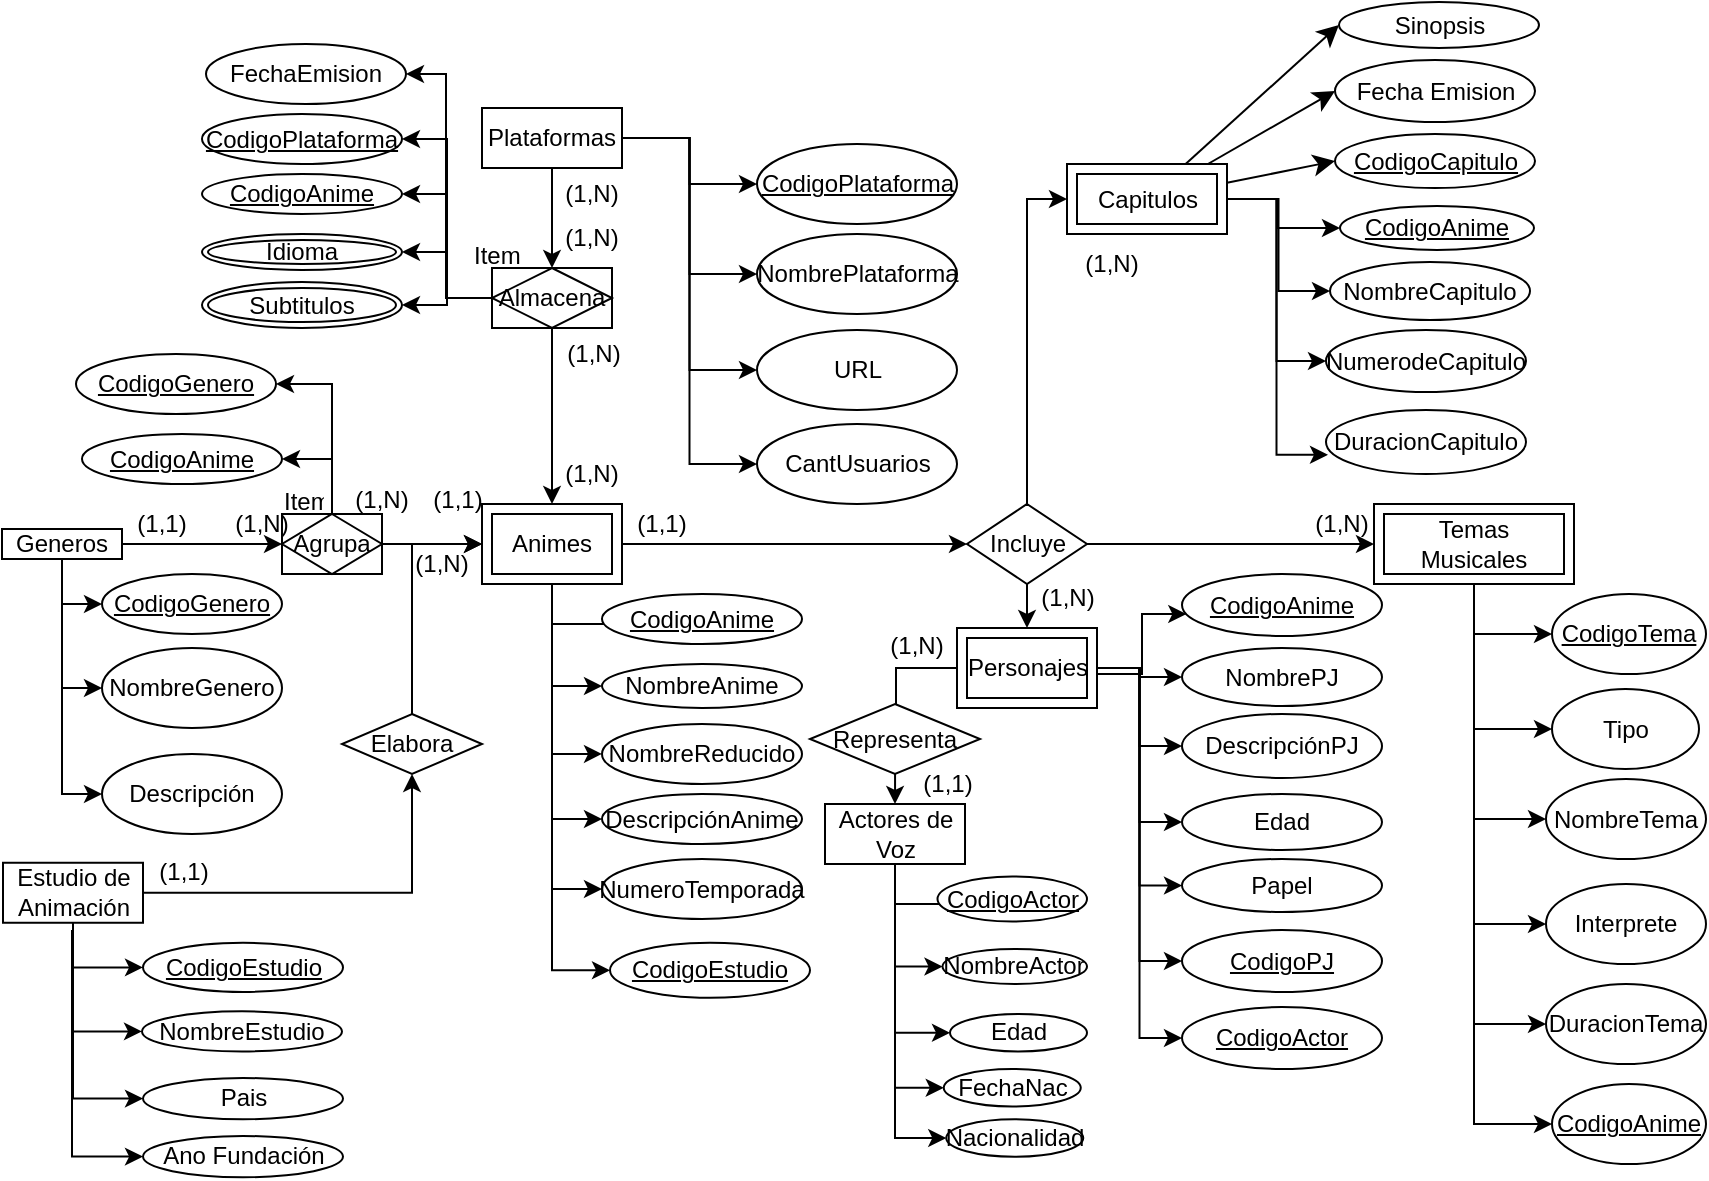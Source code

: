 <mxfile version="27.2.0" pages="2">
  <diagram id="LH-tsKkg5Ud5S8IPv6GC" name="Modelo_Conceptual">
    <mxGraphModel dx="385" dy="602" grid="0" gridSize="10" guides="1" tooltips="1" connect="1" arrows="1" fold="1" page="0" pageScale="1" pageWidth="827" pageHeight="1169" math="0" shadow="0">
      <root>
        <mxCell id="0" />
        <mxCell id="1" parent="0" />
        <mxCell id="yPKjM2R4A8rT06k8sIfZ-1" style="edgeStyle=orthogonalEdgeStyle;rounded=0;orthogonalLoop=1;jettySize=auto;html=1;entryX=0;entryY=0.5;entryDx=0;entryDy=0;" parent="1" source="yPKjM2R4A8rT06k8sIfZ-6" target="yPKjM2R4A8rT06k8sIfZ-85" edge="1">
          <mxGeometry relative="1" as="geometry" />
        </mxCell>
        <mxCell id="yPKjM2R4A8rT06k8sIfZ-2" style="edgeStyle=orthogonalEdgeStyle;rounded=0;orthogonalLoop=1;jettySize=auto;html=1;entryX=0;entryY=0.5;entryDx=0;entryDy=0;" parent="1" source="yPKjM2R4A8rT06k8sIfZ-6" target="yPKjM2R4A8rT06k8sIfZ-84" edge="1">
          <mxGeometry relative="1" as="geometry" />
        </mxCell>
        <mxCell id="yPKjM2R4A8rT06k8sIfZ-3" style="edgeStyle=orthogonalEdgeStyle;rounded=0;orthogonalLoop=1;jettySize=auto;html=1;entryX=0;entryY=0.5;entryDx=0;entryDy=0;" parent="1" source="yPKjM2R4A8rT06k8sIfZ-6" target="yPKjM2R4A8rT06k8sIfZ-86" edge="1">
          <mxGeometry relative="1" as="geometry" />
        </mxCell>
        <mxCell id="yPKjM2R4A8rT06k8sIfZ-4" style="edgeStyle=orthogonalEdgeStyle;rounded=0;orthogonalLoop=1;jettySize=auto;html=1;entryX=0;entryY=0.5;entryDx=0;entryDy=0;" parent="1" source="yPKjM2R4A8rT06k8sIfZ-6" target="yPKjM2R4A8rT06k8sIfZ-95" edge="1">
          <mxGeometry relative="1" as="geometry" />
        </mxCell>
        <mxCell id="yPKjM2R4A8rT06k8sIfZ-5" style="edgeStyle=orthogonalEdgeStyle;rounded=0;orthogonalLoop=1;jettySize=auto;html=1;" parent="1" source="yPKjM2R4A8rT06k8sIfZ-6" target="yPKjM2R4A8rT06k8sIfZ-58" edge="1">
          <mxGeometry relative="1" as="geometry" />
        </mxCell>
        <mxCell id="yPKjM2R4A8rT06k8sIfZ-6" value="Plataformas" style="whiteSpace=wrap;html=1;align=center;" parent="1" vertex="1">
          <mxGeometry x="340" y="100" width="70" height="30" as="geometry" />
        </mxCell>
        <mxCell id="yPKjM2R4A8rT06k8sIfZ-7" style="edgeStyle=orthogonalEdgeStyle;rounded=0;orthogonalLoop=1;jettySize=auto;html=1;entryX=0;entryY=0.5;entryDx=0;entryDy=0;" parent="1" source="yPKjM2R4A8rT06k8sIfZ-11" target="yPKjM2R4A8rT06k8sIfZ-52" edge="1">
          <mxGeometry relative="1" as="geometry" />
        </mxCell>
        <mxCell id="yPKjM2R4A8rT06k8sIfZ-8" style="edgeStyle=orthogonalEdgeStyle;rounded=0;orthogonalLoop=1;jettySize=auto;html=1;entryX=0;entryY=0.5;entryDx=0;entryDy=0;" parent="1" source="yPKjM2R4A8rT06k8sIfZ-11" target="yPKjM2R4A8rT06k8sIfZ-83" edge="1">
          <mxGeometry relative="1" as="geometry" />
        </mxCell>
        <mxCell id="yPKjM2R4A8rT06k8sIfZ-9" style="edgeStyle=orthogonalEdgeStyle;rounded=0;orthogonalLoop=1;jettySize=auto;html=1;entryX=0;entryY=0.5;entryDx=0;entryDy=0;" parent="1" source="yPKjM2R4A8rT06k8sIfZ-11" target="yPKjM2R4A8rT06k8sIfZ-87" edge="1">
          <mxGeometry relative="1" as="geometry" />
        </mxCell>
        <mxCell id="yPKjM2R4A8rT06k8sIfZ-10" style="edgeStyle=orthogonalEdgeStyle;rounded=0;orthogonalLoop=1;jettySize=auto;html=1;entryX=0;entryY=0.5;entryDx=0;entryDy=0;" parent="1" source="yPKjM2R4A8rT06k8sIfZ-11" target="yPKjM2R4A8rT06k8sIfZ-90" edge="1">
          <mxGeometry relative="1" as="geometry" />
        </mxCell>
        <mxCell id="yPKjM2R4A8rT06k8sIfZ-11" value="Generos" style="whiteSpace=wrap;html=1;align=center;" parent="1" vertex="1">
          <mxGeometry x="100" y="310.5" width="60" height="15" as="geometry" />
        </mxCell>
        <mxCell id="yPKjM2R4A8rT06k8sIfZ-12" style="edgeStyle=orthogonalEdgeStyle;rounded=0;orthogonalLoop=1;jettySize=auto;html=1;entryX=0;entryY=0.5;entryDx=0;entryDy=0;" parent="1" source="yPKjM2R4A8rT06k8sIfZ-21" target="yPKjM2R4A8rT06k8sIfZ-64" edge="1">
          <mxGeometry relative="1" as="geometry" />
        </mxCell>
        <mxCell id="yPKjM2R4A8rT06k8sIfZ-13" style="edgeStyle=orthogonalEdgeStyle;rounded=0;orthogonalLoop=1;jettySize=auto;html=1;entryX=0;entryY=0.5;entryDx=0;entryDy=0;" parent="1" source="yPKjM2R4A8rT06k8sIfZ-21" target="yPKjM2R4A8rT06k8sIfZ-105" edge="1">
          <mxGeometry relative="1" as="geometry" />
        </mxCell>
        <mxCell id="yPKjM2R4A8rT06k8sIfZ-14" style="edgeStyle=orthogonalEdgeStyle;rounded=0;orthogonalLoop=1;jettySize=auto;html=1;entryX=0;entryY=0.5;entryDx=0;entryDy=0;" parent="1" source="yPKjM2R4A8rT06k8sIfZ-21" target="yPKjM2R4A8rT06k8sIfZ-106" edge="1">
          <mxGeometry relative="1" as="geometry" />
        </mxCell>
        <mxCell id="yPKjM2R4A8rT06k8sIfZ-15" style="edgeStyle=orthogonalEdgeStyle;rounded=0;orthogonalLoop=1;jettySize=auto;html=1;entryX=0;entryY=0.5;entryDx=0;entryDy=0;" parent="1" source="yPKjM2R4A8rT06k8sIfZ-21" target="yPKjM2R4A8rT06k8sIfZ-108" edge="1">
          <mxGeometry relative="1" as="geometry" />
        </mxCell>
        <mxCell id="yPKjM2R4A8rT06k8sIfZ-16" style="edgeStyle=orthogonalEdgeStyle;rounded=0;orthogonalLoop=1;jettySize=auto;html=1;entryX=0;entryY=0.5;entryDx=0;entryDy=0;" parent="1" source="yPKjM2R4A8rT06k8sIfZ-21" target="yPKjM2R4A8rT06k8sIfZ-109" edge="1">
          <mxGeometry relative="1" as="geometry" />
        </mxCell>
        <mxCell id="yPKjM2R4A8rT06k8sIfZ-17" style="edgeStyle=orthogonalEdgeStyle;rounded=0;orthogonalLoop=1;jettySize=auto;html=1;entryX=0;entryY=0.5;entryDx=0;entryDy=0;" parent="1" source="yPKjM2R4A8rT06k8sIfZ-21" target="yPKjM2R4A8rT06k8sIfZ-107" edge="1">
          <mxGeometry relative="1" as="geometry" />
        </mxCell>
        <mxCell id="yPKjM2R4A8rT06k8sIfZ-18" style="edgeStyle=orthogonalEdgeStyle;rounded=0;orthogonalLoop=1;jettySize=auto;html=1;entryX=0;entryY=0.5;entryDx=0;entryDy=0;" parent="1" source="yPKjM2R4A8rT06k8sIfZ-21" target="yPKjM2R4A8rT06k8sIfZ-110" edge="1">
          <mxGeometry relative="1" as="geometry" />
        </mxCell>
        <mxCell id="yPKjM2R4A8rT06k8sIfZ-21" value="Animes" style="shape=ext;margin=3;double=1;whiteSpace=wrap;html=1;align=center;" parent="1" vertex="1">
          <mxGeometry x="340" y="298" width="70" height="40" as="geometry" />
        </mxCell>
        <mxCell id="yPKjM2R4A8rT06k8sIfZ-22" style="edgeStyle=orthogonalEdgeStyle;rounded=0;orthogonalLoop=1;jettySize=auto;html=1;entryX=0;entryY=0.5;entryDx=0;entryDy=0;exitX=0.5;exitY=1;exitDx=0;exitDy=0;" parent="1" source="yPKjM2R4A8rT06k8sIfZ-25" target="yPKjM2R4A8rT06k8sIfZ-89" edge="1">
          <mxGeometry relative="1" as="geometry" />
        </mxCell>
        <mxCell id="yPKjM2R4A8rT06k8sIfZ-23" style="edgeStyle=orthogonalEdgeStyle;rounded=0;orthogonalLoop=1;jettySize=auto;html=1;entryX=0;entryY=0.5;entryDx=0;entryDy=0;" parent="1" source="yPKjM2R4A8rT06k8sIfZ-25" target="yPKjM2R4A8rT06k8sIfZ-91" edge="1">
          <mxGeometry relative="1" as="geometry" />
        </mxCell>
        <mxCell id="yPKjM2R4A8rT06k8sIfZ-24" style="edgeStyle=orthogonalEdgeStyle;rounded=0;orthogonalLoop=1;jettySize=auto;html=1;entryX=0.5;entryY=1;entryDx=0;entryDy=0;" parent="1" source="yPKjM2R4A8rT06k8sIfZ-25" target="yPKjM2R4A8rT06k8sIfZ-60" edge="1">
          <mxGeometry relative="1" as="geometry" />
        </mxCell>
        <mxCell id="yPKjM2R4A8rT06k8sIfZ-25" value="Estudio de Animación" style="whiteSpace=wrap;html=1;align=center;" parent="1" vertex="1">
          <mxGeometry x="100.5" y="477.38" width="70" height="30" as="geometry" />
        </mxCell>
        <mxCell id="yPKjM2R4A8rT06k8sIfZ-26" style="edgeStyle=orthogonalEdgeStyle;rounded=0;orthogonalLoop=1;jettySize=auto;html=1;entryX=0;entryY=0.5;entryDx=0;entryDy=0;" parent="1" source="yPKjM2R4A8rT06k8sIfZ-27" target="yPKjM2R4A8rT06k8sIfZ-93" edge="1">
          <mxGeometry relative="1" as="geometry" />
        </mxCell>
        <mxCell id="m40B8Cy95a3cpDX_yIlF-15" style="edgeStyle=none;curved=1;rounded=0;orthogonalLoop=1;jettySize=auto;html=1;entryX=0;entryY=0.5;entryDx=0;entryDy=0;fontSize=12;startSize=8;endSize=8;" parent="1" source="yPKjM2R4A8rT06k8sIfZ-27" target="m40B8Cy95a3cpDX_yIlF-10" edge="1">
          <mxGeometry relative="1" as="geometry" />
        </mxCell>
        <mxCell id="pUoO8ainyIlQdQQ1NhdT-3" style="edgeStyle=none;curved=1;rounded=0;orthogonalLoop=1;jettySize=auto;html=1;entryX=0;entryY=0.5;entryDx=0;entryDy=0;fontSize=12;startSize=8;endSize=8;" parent="1" source="yPKjM2R4A8rT06k8sIfZ-27" target="pUoO8ainyIlQdQQ1NhdT-1" edge="1">
          <mxGeometry relative="1" as="geometry" />
        </mxCell>
        <mxCell id="pUoO8ainyIlQdQQ1NhdT-4" style="edgeStyle=none;curved=1;rounded=0;orthogonalLoop=1;jettySize=auto;html=1;entryX=0;entryY=0.5;entryDx=0;entryDy=0;fontSize=12;startSize=8;endSize=8;" parent="1" source="yPKjM2R4A8rT06k8sIfZ-27" target="pUoO8ainyIlQdQQ1NhdT-2" edge="1">
          <mxGeometry relative="1" as="geometry" />
        </mxCell>
        <mxCell id="yPKjM2R4A8rT06k8sIfZ-27" value="Capitulos" style="shape=ext;margin=3;double=1;whiteSpace=wrap;html=1;align=center;" parent="1" vertex="1">
          <mxGeometry x="632.5" y="128" width="80" height="35" as="geometry" />
        </mxCell>
        <mxCell id="yPKjM2R4A8rT06k8sIfZ-28" style="edgeStyle=orthogonalEdgeStyle;rounded=0;orthogonalLoop=1;jettySize=auto;html=1;entryX=0.5;entryY=0;entryDx=0;entryDy=0;exitX=0;exitY=0.5;exitDx=0;exitDy=0;" parent="1" source="yPKjM2R4A8rT06k8sIfZ-35" target="yPKjM2R4A8rT06k8sIfZ-66" edge="1">
          <mxGeometry relative="1" as="geometry">
            <Array as="points">
              <mxPoint x="547" y="380" />
              <mxPoint x="547" y="433" />
            </Array>
          </mxGeometry>
        </mxCell>
        <mxCell id="yPKjM2R4A8rT06k8sIfZ-29" style="edgeStyle=orthogonalEdgeStyle;rounded=0;orthogonalLoop=1;jettySize=auto;html=1;entryX=0;entryY=0.5;entryDx=0;entryDy=0;" parent="1" source="yPKjM2R4A8rT06k8sIfZ-35" target="yPKjM2R4A8rT06k8sIfZ-114" edge="1">
          <mxGeometry relative="1" as="geometry" />
        </mxCell>
        <mxCell id="yPKjM2R4A8rT06k8sIfZ-30" style="edgeStyle=orthogonalEdgeStyle;rounded=0;orthogonalLoop=1;jettySize=auto;html=1;entryX=0;entryY=0.5;entryDx=0;entryDy=0;" parent="1" source="yPKjM2R4A8rT06k8sIfZ-35" target="yPKjM2R4A8rT06k8sIfZ-117" edge="1">
          <mxGeometry relative="1" as="geometry" />
        </mxCell>
        <mxCell id="yPKjM2R4A8rT06k8sIfZ-31" style="edgeStyle=orthogonalEdgeStyle;rounded=0;orthogonalLoop=1;jettySize=auto;html=1;entryX=0;entryY=0.5;entryDx=0;entryDy=0;" parent="1" source="yPKjM2R4A8rT06k8sIfZ-35" target="yPKjM2R4A8rT06k8sIfZ-118" edge="1">
          <mxGeometry relative="1" as="geometry" />
        </mxCell>
        <mxCell id="yPKjM2R4A8rT06k8sIfZ-32" value="" style="edgeStyle=orthogonalEdgeStyle;rounded=0;orthogonalLoop=1;jettySize=auto;html=1;" parent="1" source="yPKjM2R4A8rT06k8sIfZ-35" target="yPKjM2R4A8rT06k8sIfZ-116" edge="1">
          <mxGeometry relative="1" as="geometry">
            <Array as="points">
              <mxPoint x="670" y="383" />
              <mxPoint x="670" y="353" />
            </Array>
          </mxGeometry>
        </mxCell>
        <mxCell id="yPKjM2R4A8rT06k8sIfZ-33" style="edgeStyle=orthogonalEdgeStyle;rounded=0;orthogonalLoop=1;jettySize=auto;html=1;entryX=0;entryY=0.5;entryDx=0;entryDy=0;" parent="1" source="yPKjM2R4A8rT06k8sIfZ-35" target="yPKjM2R4A8rT06k8sIfZ-115" edge="1">
          <mxGeometry relative="1" as="geometry" />
        </mxCell>
        <mxCell id="yPKjM2R4A8rT06k8sIfZ-34" style="edgeStyle=orthogonalEdgeStyle;rounded=0;orthogonalLoop=1;jettySize=auto;html=1;entryX=0;entryY=0.5;entryDx=0;entryDy=0;" parent="1" source="yPKjM2R4A8rT06k8sIfZ-35" target="m40B8Cy95a3cpDX_yIlF-1" edge="1">
          <mxGeometry relative="1" as="geometry" />
        </mxCell>
        <mxCell id="yPKjM2R4A8rT06k8sIfZ-35" value="Personajes" style="shape=ext;margin=3;double=1;whiteSpace=wrap;html=1;align=center;" parent="1" vertex="1">
          <mxGeometry x="577.5" y="360" width="70" height="40" as="geometry" />
        </mxCell>
        <mxCell id="yPKjM2R4A8rT06k8sIfZ-36" style="edgeStyle=orthogonalEdgeStyle;rounded=0;orthogonalLoop=1;jettySize=auto;html=1;entryX=0;entryY=0.5;entryDx=0;entryDy=0;exitX=0.5;exitY=1;exitDx=0;exitDy=0;" parent="1" source="u6tj_D33rpgcY06mRTiN-1" target="yPKjM2R4A8rT06k8sIfZ-113" edge="1">
          <mxGeometry relative="1" as="geometry">
            <mxPoint x="825" y="333" as="sourcePoint" />
            <Array as="points">
              <mxPoint x="836" y="363" />
            </Array>
          </mxGeometry>
        </mxCell>
        <mxCell id="yPKjM2R4A8rT06k8sIfZ-37" style="edgeStyle=orthogonalEdgeStyle;rounded=0;orthogonalLoop=1;jettySize=auto;html=1;entryX=0;entryY=0.5;entryDx=0;entryDy=0;exitX=0.5;exitY=1;exitDx=0;exitDy=0;" parent="1" source="u6tj_D33rpgcY06mRTiN-1" target="yPKjM2R4A8rT06k8sIfZ-98" edge="1">
          <mxGeometry relative="1" as="geometry">
            <mxPoint x="825" y="333" as="sourcePoint" />
          </mxGeometry>
        </mxCell>
        <mxCell id="yPKjM2R4A8rT06k8sIfZ-38" style="edgeStyle=orthogonalEdgeStyle;rounded=0;orthogonalLoop=1;jettySize=auto;html=1;entryX=0;entryY=0.5;entryDx=0;entryDy=0;exitX=0.5;exitY=1;exitDx=0;exitDy=0;" parent="1" source="u6tj_D33rpgcY06mRTiN-1" target="yPKjM2R4A8rT06k8sIfZ-99" edge="1">
          <mxGeometry relative="1" as="geometry">
            <mxPoint x="825" y="333" as="sourcePoint" />
          </mxGeometry>
        </mxCell>
        <mxCell id="yPKjM2R4A8rT06k8sIfZ-39" style="edgeStyle=orthogonalEdgeStyle;rounded=0;orthogonalLoop=1;jettySize=auto;html=1;entryX=0;entryY=0.5;entryDx=0;entryDy=0;exitX=0.5;exitY=1;exitDx=0;exitDy=0;" parent="1" source="u6tj_D33rpgcY06mRTiN-1" target="yPKjM2R4A8rT06k8sIfZ-100" edge="1">
          <mxGeometry relative="1" as="geometry">
            <mxPoint x="825" y="333" as="sourcePoint" />
          </mxGeometry>
        </mxCell>
        <mxCell id="yPKjM2R4A8rT06k8sIfZ-40" style="edgeStyle=orthogonalEdgeStyle;rounded=0;orthogonalLoop=1;jettySize=auto;html=1;entryX=0;entryY=0.5;entryDx=0;entryDy=0;exitX=0.5;exitY=1;exitDx=0;exitDy=0;" parent="1" source="u6tj_D33rpgcY06mRTiN-1" target="yPKjM2R4A8rT06k8sIfZ-101" edge="1">
          <mxGeometry relative="1" as="geometry">
            <mxPoint x="825" y="333" as="sourcePoint" />
          </mxGeometry>
        </mxCell>
        <mxCell id="yPKjM2R4A8rT06k8sIfZ-41" style="edgeStyle=orthogonalEdgeStyle;rounded=0;orthogonalLoop=1;jettySize=auto;html=1;entryX=0;entryY=0.5;entryDx=0;entryDy=0;exitX=0.5;exitY=1;exitDx=0;exitDy=0;" parent="1" source="u6tj_D33rpgcY06mRTiN-1" target="yPKjM2R4A8rT06k8sIfZ-119" edge="1">
          <mxGeometry relative="1" as="geometry">
            <mxPoint x="825" y="333" as="sourcePoint" />
          </mxGeometry>
        </mxCell>
        <mxCell id="yPKjM2R4A8rT06k8sIfZ-43" style="edgeStyle=orthogonalEdgeStyle;rounded=0;orthogonalLoop=1;jettySize=auto;html=1;entryX=0;entryY=0.5;entryDx=0;entryDy=0;" parent="1" source="yPKjM2R4A8rT06k8sIfZ-48" target="yPKjM2R4A8rT06k8sIfZ-102" edge="1">
          <mxGeometry relative="1" as="geometry" />
        </mxCell>
        <mxCell id="yPKjM2R4A8rT06k8sIfZ-44" style="edgeStyle=orthogonalEdgeStyle;rounded=0;orthogonalLoop=1;jettySize=auto;html=1;entryX=0;entryY=0.5;entryDx=0;entryDy=0;" parent="1" source="yPKjM2R4A8rT06k8sIfZ-48" target="yPKjM2R4A8rT06k8sIfZ-103" edge="1">
          <mxGeometry relative="1" as="geometry" />
        </mxCell>
        <mxCell id="yPKjM2R4A8rT06k8sIfZ-45" style="edgeStyle=orthogonalEdgeStyle;rounded=0;orthogonalLoop=1;jettySize=auto;html=1;entryX=0;entryY=0.5;entryDx=0;entryDy=0;" parent="1" source="yPKjM2R4A8rT06k8sIfZ-48" target="yPKjM2R4A8rT06k8sIfZ-104" edge="1">
          <mxGeometry relative="1" as="geometry" />
        </mxCell>
        <mxCell id="yPKjM2R4A8rT06k8sIfZ-48" value="Actores de Voz" style="whiteSpace=wrap;html=1;align=center;" parent="1" vertex="1">
          <mxGeometry x="511.5" y="448" width="70" height="30" as="geometry" />
        </mxCell>
        <mxCell id="yPKjM2R4A8rT06k8sIfZ-49" style="edgeStyle=orthogonalEdgeStyle;rounded=0;orthogonalLoop=1;jettySize=auto;html=1;entryX=0;entryY=0.5;entryDx=0;entryDy=0;" parent="1" source="yPKjM2R4A8rT06k8sIfZ-52" target="yPKjM2R4A8rT06k8sIfZ-21" edge="1">
          <mxGeometry relative="1" as="geometry" />
        </mxCell>
        <mxCell id="yPKjM2R4A8rT06k8sIfZ-50" style="edgeStyle=orthogonalEdgeStyle;rounded=0;orthogonalLoop=1;jettySize=auto;html=1;entryX=1;entryY=0.5;entryDx=0;entryDy=0;" parent="1" source="yPKjM2R4A8rT06k8sIfZ-52" target="yPKjM2R4A8rT06k8sIfZ-125" edge="1">
          <mxGeometry relative="1" as="geometry">
            <Array as="points">
              <mxPoint x="265" y="238" />
            </Array>
          </mxGeometry>
        </mxCell>
        <mxCell id="yPKjM2R4A8rT06k8sIfZ-51" style="edgeStyle=orthogonalEdgeStyle;rounded=0;orthogonalLoop=1;jettySize=auto;html=1;entryX=1;entryY=0.5;entryDx=0;entryDy=0;" parent="1" source="yPKjM2R4A8rT06k8sIfZ-52" target="yPKjM2R4A8rT06k8sIfZ-126" edge="1">
          <mxGeometry relative="1" as="geometry" />
        </mxCell>
        <mxCell id="yPKjM2R4A8rT06k8sIfZ-52" value="Agrupa" style="shape=associativeEntity;whiteSpace=wrap;html=1;align=center;" parent="1" vertex="1">
          <mxGeometry x="240" y="303" width="50" height="30" as="geometry" />
        </mxCell>
        <mxCell id="yPKjM2R4A8rT06k8sIfZ-53" style="edgeStyle=orthogonalEdgeStyle;rounded=0;orthogonalLoop=1;jettySize=auto;html=1;" parent="1" source="yPKjM2R4A8rT06k8sIfZ-58" target="yPKjM2R4A8rT06k8sIfZ-21" edge="1">
          <mxGeometry relative="1" as="geometry" />
        </mxCell>
        <mxCell id="yPKjM2R4A8rT06k8sIfZ-54" style="edgeStyle=orthogonalEdgeStyle;rounded=0;orthogonalLoop=1;jettySize=auto;html=1;entryX=1;entryY=0.5;entryDx=0;entryDy=0;" parent="1" source="yPKjM2R4A8rT06k8sIfZ-58" target="yPKjM2R4A8rT06k8sIfZ-124" edge="1">
          <mxGeometry relative="1" as="geometry" />
        </mxCell>
        <mxCell id="yPKjM2R4A8rT06k8sIfZ-55" style="edgeStyle=orthogonalEdgeStyle;rounded=0;orthogonalLoop=1;jettySize=auto;html=1;entryX=1;entryY=0.5;entryDx=0;entryDy=0;" parent="1" source="yPKjM2R4A8rT06k8sIfZ-58" target="yPKjM2R4A8rT06k8sIfZ-123" edge="1">
          <mxGeometry relative="1" as="geometry" />
        </mxCell>
        <mxCell id="yPKjM2R4A8rT06k8sIfZ-56" style="edgeStyle=orthogonalEdgeStyle;rounded=0;orthogonalLoop=1;jettySize=auto;html=1;entryX=1;entryY=0.5;entryDx=0;entryDy=0;" parent="1" source="yPKjM2R4A8rT06k8sIfZ-58" target="yPKjM2R4A8rT06k8sIfZ-127" edge="1">
          <mxGeometry relative="1" as="geometry" />
        </mxCell>
        <mxCell id="yPKjM2R4A8rT06k8sIfZ-57" style="edgeStyle=orthogonalEdgeStyle;rounded=0;orthogonalLoop=1;jettySize=auto;html=1;entryX=1;entryY=0.5;entryDx=0;entryDy=0;" parent="1" source="yPKjM2R4A8rT06k8sIfZ-58" target="yPKjM2R4A8rT06k8sIfZ-128" edge="1">
          <mxGeometry relative="1" as="geometry" />
        </mxCell>
        <mxCell id="yPKjM2R4A8rT06k8sIfZ-58" value="Almacena" style="shape=associativeEntity;whiteSpace=wrap;html=1;align=center;" parent="1" vertex="1">
          <mxGeometry x="345" y="180" width="60" height="30" as="geometry" />
        </mxCell>
        <mxCell id="yPKjM2R4A8rT06k8sIfZ-59" style="edgeStyle=orthogonalEdgeStyle;rounded=0;orthogonalLoop=1;jettySize=auto;html=1;" parent="1" source="yPKjM2R4A8rT06k8sIfZ-60" target="yPKjM2R4A8rT06k8sIfZ-21" edge="1">
          <mxGeometry relative="1" as="geometry">
            <Array as="points">
              <mxPoint x="305" y="318" />
            </Array>
          </mxGeometry>
        </mxCell>
        <mxCell id="yPKjM2R4A8rT06k8sIfZ-60" value="Elabora" style="shape=rhombus;perimeter=rhombusPerimeter;whiteSpace=wrap;html=1;align=center;" parent="1" vertex="1">
          <mxGeometry x="270" y="403" width="70" height="30" as="geometry" />
        </mxCell>
        <mxCell id="yPKjM2R4A8rT06k8sIfZ-61" style="edgeStyle=orthogonalEdgeStyle;rounded=0;orthogonalLoop=1;jettySize=auto;html=1;entryX=0;entryY=0.5;entryDx=0;entryDy=0;" parent="1" source="yPKjM2R4A8rT06k8sIfZ-64" target="u6tj_D33rpgcY06mRTiN-1" edge="1">
          <mxGeometry relative="1" as="geometry">
            <mxPoint x="790" y="318" as="targetPoint" />
          </mxGeometry>
        </mxCell>
        <mxCell id="yPKjM2R4A8rT06k8sIfZ-62" style="edgeStyle=orthogonalEdgeStyle;rounded=0;orthogonalLoop=1;jettySize=auto;html=1;entryX=0.5;entryY=0;entryDx=0;entryDy=0;exitX=0.5;exitY=1;exitDx=0;exitDy=0;" parent="1" source="yPKjM2R4A8rT06k8sIfZ-64" target="yPKjM2R4A8rT06k8sIfZ-35" edge="1">
          <mxGeometry relative="1" as="geometry" />
        </mxCell>
        <mxCell id="yPKjM2R4A8rT06k8sIfZ-63" style="edgeStyle=orthogonalEdgeStyle;rounded=0;orthogonalLoop=1;jettySize=auto;html=1;entryX=0;entryY=0.5;entryDx=0;entryDy=0;" parent="1" source="yPKjM2R4A8rT06k8sIfZ-64" target="yPKjM2R4A8rT06k8sIfZ-27" edge="1">
          <mxGeometry relative="1" as="geometry" />
        </mxCell>
        <mxCell id="yPKjM2R4A8rT06k8sIfZ-64" value="Incluye" style="shape=rhombus;perimeter=rhombusPerimeter;whiteSpace=wrap;html=1;align=center;" parent="1" vertex="1">
          <mxGeometry x="582.5" y="298" width="60" height="40" as="geometry" />
        </mxCell>
        <mxCell id="yPKjM2R4A8rT06k8sIfZ-65" style="edgeStyle=orthogonalEdgeStyle;rounded=0;orthogonalLoop=1;jettySize=auto;html=1;entryX=0.5;entryY=0;entryDx=0;entryDy=0;" parent="1" target="yPKjM2R4A8rT06k8sIfZ-48" edge="1">
          <mxGeometry relative="1" as="geometry">
            <mxPoint x="546.55" y="430.489" as="sourcePoint" />
          </mxGeometry>
        </mxCell>
        <mxCell id="yPKjM2R4A8rT06k8sIfZ-66" value="Representa" style="shape=rhombus;perimeter=rhombusPerimeter;whiteSpace=wrap;html=1;align=center;" parent="1" vertex="1">
          <mxGeometry x="504" y="398" width="85" height="35" as="geometry" />
        </mxCell>
        <mxCell id="yPKjM2R4A8rT06k8sIfZ-67" value="Item" style="text;strokeColor=none;fillColor=none;spacingLeft=4;spacingRight=4;overflow=hidden;rotatable=0;points=[[0,0.5],[1,0.5]];portConstraint=eastwest;fontSize=12;whiteSpace=wrap;html=1;" parent="1" vertex="1">
          <mxGeometry x="235" y="283" width="30" height="20" as="geometry" />
        </mxCell>
        <mxCell id="yPKjM2R4A8rT06k8sIfZ-68" value="Item" style="text;strokeColor=none;fillColor=none;spacingLeft=4;spacingRight=4;overflow=hidden;rotatable=0;points=[[0,0.5],[1,0.5]];portConstraint=eastwest;fontSize=12;whiteSpace=wrap;html=1;" parent="1" vertex="1">
          <mxGeometry x="330" y="160" width="40" height="30" as="geometry" />
        </mxCell>
        <mxCell id="yPKjM2R4A8rT06k8sIfZ-69" value="(1,1)" style="text;html=1;align=center;verticalAlign=middle;whiteSpace=wrap;rounded=0;" parent="1" vertex="1">
          <mxGeometry x="150" y="293" width="60" height="30" as="geometry" />
        </mxCell>
        <mxCell id="yPKjM2R4A8rT06k8sIfZ-70" value="(1,N)" style="text;html=1;align=center;verticalAlign=middle;whiteSpace=wrap;rounded=0;" parent="1" vertex="1">
          <mxGeometry x="365" y="128" width="60" height="30" as="geometry" />
        </mxCell>
        <mxCell id="yPKjM2R4A8rT06k8sIfZ-71" value="(1,N)" style="text;html=1;align=center;verticalAlign=middle;whiteSpace=wrap;rounded=0;" parent="1" vertex="1">
          <mxGeometry x="200" y="293" width="60" height="30" as="geometry" />
        </mxCell>
        <mxCell id="yPKjM2R4A8rT06k8sIfZ-72" value="(1,1)" style="text;html=1;align=center;verticalAlign=middle;whiteSpace=wrap;rounded=0;" parent="1" vertex="1">
          <mxGeometry x="298" y="280.5" width="60" height="30" as="geometry" />
        </mxCell>
        <mxCell id="yPKjM2R4A8rT06k8sIfZ-73" value="(1,N)" style="text;html=1;align=center;verticalAlign=middle;whiteSpace=wrap;rounded=0;" parent="1" vertex="1">
          <mxGeometry x="365" y="150" width="60" height="30" as="geometry" />
        </mxCell>
        <mxCell id="yPKjM2R4A8rT06k8sIfZ-74" value="(1,N)" style="text;html=1;align=center;verticalAlign=middle;whiteSpace=wrap;rounded=0;" parent="1" vertex="1">
          <mxGeometry x="367" y="210" width="58" height="26" as="geometry" />
        </mxCell>
        <mxCell id="yPKjM2R4A8rT06k8sIfZ-75" value="(1,N)" style="text;html=1;align=center;verticalAlign=middle;whiteSpace=wrap;rounded=0;" parent="1" vertex="1">
          <mxGeometry x="365" y="268" width="60" height="30" as="geometry" />
        </mxCell>
        <mxCell id="yPKjM2R4A8rT06k8sIfZ-76" value="(1,N)" style="text;html=1;align=center;verticalAlign=middle;whiteSpace=wrap;rounded=0;" parent="1" vertex="1">
          <mxGeometry x="290" y="313" width="60" height="30" as="geometry" />
        </mxCell>
        <mxCell id="yPKjM2R4A8rT06k8sIfZ-77" value="(1,N)" style="text;html=1;align=center;verticalAlign=middle;whiteSpace=wrap;rounded=0;" parent="1" vertex="1">
          <mxGeometry x="625" y="163" width="60" height="30" as="geometry" />
        </mxCell>
        <mxCell id="yPKjM2R4A8rT06k8sIfZ-78" value="(1,N)" style="text;html=1;align=center;verticalAlign=middle;whiteSpace=wrap;rounded=0;" parent="1" vertex="1">
          <mxGeometry x="740" y="293" width="60" height="30" as="geometry" />
        </mxCell>
        <mxCell id="yPKjM2R4A8rT06k8sIfZ-79" value="(1,N)" style="text;html=1;align=center;verticalAlign=middle;whiteSpace=wrap;rounded=0;" parent="1" vertex="1">
          <mxGeometry x="602.75" y="330" width="60" height="30" as="geometry" />
        </mxCell>
        <mxCell id="yPKjM2R4A8rT06k8sIfZ-80" value="(1,N)" style="text;html=1;align=center;verticalAlign=middle;whiteSpace=wrap;rounded=0;" parent="1" vertex="1">
          <mxGeometry x="526.25" y="355" width="62.75" height="28" as="geometry" />
        </mxCell>
        <mxCell id="yPKjM2R4A8rT06k8sIfZ-81" value="(1,1)" style="text;html=1;align=center;verticalAlign=middle;whiteSpace=wrap;rounded=0;" parent="1" vertex="1">
          <mxGeometry x="400" y="293" width="60" height="30" as="geometry" />
        </mxCell>
        <mxCell id="yPKjM2R4A8rT06k8sIfZ-82" value="(1,1)" style="text;html=1;align=center;verticalAlign=middle;whiteSpace=wrap;rounded=0;" parent="1" vertex="1">
          <mxGeometry x="542.75" y="423" width="60" height="30" as="geometry" />
        </mxCell>
        <mxCell id="yPKjM2R4A8rT06k8sIfZ-83" value="CodigoGenero" style="ellipse;whiteSpace=wrap;html=1;align=center;fontStyle=4;" parent="1" vertex="1">
          <mxGeometry x="150" y="333" width="90" height="30" as="geometry" />
        </mxCell>
        <mxCell id="yPKjM2R4A8rT06k8sIfZ-84" value="NombrePlataforma" style="ellipse;whiteSpace=wrap;html=1;align=center;" parent="1" vertex="1">
          <mxGeometry x="477.5" y="163" width="100" height="40" as="geometry" />
        </mxCell>
        <mxCell id="yPKjM2R4A8rT06k8sIfZ-85" value="CodigoPlataforma" style="ellipse;whiteSpace=wrap;html=1;align=center;fontStyle=4;" parent="1" vertex="1">
          <mxGeometry x="477.5" y="118" width="100" height="40" as="geometry" />
        </mxCell>
        <mxCell id="yPKjM2R4A8rT06k8sIfZ-86" value="CantUsuarios" style="ellipse;whiteSpace=wrap;html=1;align=center;" parent="1" vertex="1">
          <mxGeometry x="477.5" y="258" width="100" height="40" as="geometry" />
        </mxCell>
        <mxCell id="yPKjM2R4A8rT06k8sIfZ-87" value="NombreGenero" style="ellipse;whiteSpace=wrap;html=1;align=center;" parent="1" vertex="1">
          <mxGeometry x="150" y="370" width="90" height="40" as="geometry" />
        </mxCell>
        <mxCell id="yPKjM2R4A8rT06k8sIfZ-88" value="(1,1)" style="text;html=1;align=center;verticalAlign=middle;whiteSpace=wrap;rounded=0;" parent="1" vertex="1">
          <mxGeometry x="160.5" y="467.38" width="60" height="30" as="geometry" />
        </mxCell>
        <mxCell id="yPKjM2R4A8rT06k8sIfZ-89" value="CodigoEstudio" style="ellipse;whiteSpace=wrap;html=1;align=center;fontStyle=4;" parent="1" vertex="1">
          <mxGeometry x="170.5" y="517.38" width="100" height="24.62" as="geometry" />
        </mxCell>
        <mxCell id="yPKjM2R4A8rT06k8sIfZ-90" value="Descripción" style="ellipse;whiteSpace=wrap;html=1;align=center;" parent="1" vertex="1">
          <mxGeometry x="150" y="423" width="90" height="40" as="geometry" />
        </mxCell>
        <mxCell id="yPKjM2R4A8rT06k8sIfZ-91" value="NombreEstudio" style="ellipse;whiteSpace=wrap;html=1;align=center;" parent="1" vertex="1">
          <mxGeometry x="170" y="551.63" width="100" height="20.12" as="geometry" />
        </mxCell>
        <mxCell id="yPKjM2R4A8rT06k8sIfZ-92" value="NombreCapitulo" style="ellipse;whiteSpace=wrap;html=1;align=center;" parent="1" vertex="1">
          <mxGeometry x="764" y="177" width="100" height="29" as="geometry" />
        </mxCell>
        <mxCell id="yPKjM2R4A8rT06k8sIfZ-93" value="NumerodeCapitulo" style="ellipse;whiteSpace=wrap;html=1;align=center;" parent="1" vertex="1">
          <mxGeometry x="762" y="211" width="100" height="31" as="geometry" />
        </mxCell>
        <mxCell id="yPKjM2R4A8rT06k8sIfZ-94" value="DuracionCapitulo" style="ellipse;whiteSpace=wrap;html=1;align=center;" parent="1" vertex="1">
          <mxGeometry x="762" y="251" width="100" height="32" as="geometry" />
        </mxCell>
        <mxCell id="yPKjM2R4A8rT06k8sIfZ-95" value="URL" style="ellipse;whiteSpace=wrap;html=1;align=center;" parent="1" vertex="1">
          <mxGeometry x="477.5" y="211" width="100" height="40" as="geometry" />
        </mxCell>
        <mxCell id="yPKjM2R4A8rT06k8sIfZ-96" style="edgeStyle=orthogonalEdgeStyle;rounded=0;orthogonalLoop=1;jettySize=auto;html=1;entryX=0;entryY=0.5;entryDx=0;entryDy=0;" parent="1" source="yPKjM2R4A8rT06k8sIfZ-27" target="yPKjM2R4A8rT06k8sIfZ-92" edge="1">
          <mxGeometry relative="1" as="geometry" />
        </mxCell>
        <mxCell id="yPKjM2R4A8rT06k8sIfZ-97" style="edgeStyle=orthogonalEdgeStyle;rounded=0;orthogonalLoop=1;jettySize=auto;html=1;entryX=0.01;entryY=0.7;entryDx=0;entryDy=0;entryPerimeter=0;" parent="1" source="yPKjM2R4A8rT06k8sIfZ-27" target="yPKjM2R4A8rT06k8sIfZ-94" edge="1">
          <mxGeometry relative="1" as="geometry" />
        </mxCell>
        <mxCell id="yPKjM2R4A8rT06k8sIfZ-98" value="Tipo" style="ellipse;whiteSpace=wrap;html=1;align=center;" parent="1" vertex="1">
          <mxGeometry x="875" y="390.5" width="73.5" height="40" as="geometry" />
        </mxCell>
        <mxCell id="yPKjM2R4A8rT06k8sIfZ-99" value="NombreTema" style="ellipse;whiteSpace=wrap;html=1;align=center;" parent="1" vertex="1">
          <mxGeometry x="872" y="435.5" width="80" height="40" as="geometry" />
        </mxCell>
        <mxCell id="yPKjM2R4A8rT06k8sIfZ-100" value="Interprete" style="ellipse;whiteSpace=wrap;html=1;align=center;" parent="1" vertex="1">
          <mxGeometry x="872" y="488" width="80" height="40" as="geometry" />
        </mxCell>
        <mxCell id="yPKjM2R4A8rT06k8sIfZ-101" value="DuracionTema" style="ellipse;whiteSpace=wrap;html=1;align=center;" parent="1" vertex="1">
          <mxGeometry x="872" y="538" width="80" height="40" as="geometry" />
        </mxCell>
        <mxCell id="yPKjM2R4A8rT06k8sIfZ-102" value="CodigoActor" style="ellipse;whiteSpace=wrap;html=1;align=center;fontStyle=4;" parent="1" vertex="1">
          <mxGeometry x="567.75" y="484.25" width="74.75" height="22.5" as="geometry" />
        </mxCell>
        <mxCell id="yPKjM2R4A8rT06k8sIfZ-103" value="NombreActor" style="ellipse;whiteSpace=wrap;html=1;align=center;" parent="1" vertex="1">
          <mxGeometry x="570.25" y="520.5" width="72.25" height="17.5" as="geometry" />
        </mxCell>
        <mxCell id="yPKjM2R4A8rT06k8sIfZ-104" value="Edad" style="ellipse;whiteSpace=wrap;html=1;align=center;" parent="1" vertex="1">
          <mxGeometry x="574" y="553" width="68.5" height="18.75" as="geometry" />
        </mxCell>
        <mxCell id="yPKjM2R4A8rT06k8sIfZ-105" value="CodigoAnime" style="ellipse;whiteSpace=wrap;html=1;align=center;fontStyle=4;" parent="1" vertex="1">
          <mxGeometry x="400" y="343" width="100" height="25" as="geometry" />
        </mxCell>
        <mxCell id="yPKjM2R4A8rT06k8sIfZ-106" value="NombreAnime" style="ellipse;whiteSpace=wrap;html=1;align=center;" parent="1" vertex="1">
          <mxGeometry x="400" y="378" width="100" height="22" as="geometry" />
        </mxCell>
        <mxCell id="yPKjM2R4A8rT06k8sIfZ-107" value="NumeroTemporada" style="ellipse;whiteSpace=wrap;html=1;align=center;" parent="1" vertex="1">
          <mxGeometry x="400" y="475.5" width="100" height="30" as="geometry" />
        </mxCell>
        <mxCell id="yPKjM2R4A8rT06k8sIfZ-108" value="NombreReducido" style="ellipse;whiteSpace=wrap;html=1;align=center;" parent="1" vertex="1">
          <mxGeometry x="400" y="407.99" width="100" height="30" as="geometry" />
        </mxCell>
        <mxCell id="yPKjM2R4A8rT06k8sIfZ-109" value="DescripciónAnime" style="ellipse;whiteSpace=wrap;html=1;align=center;" parent="1" vertex="1">
          <mxGeometry x="400" y="443" width="100" height="25" as="geometry" />
        </mxCell>
        <mxCell id="yPKjM2R4A8rT06k8sIfZ-110" value="CodigoEstudio" style="ellipse;whiteSpace=wrap;html=1;align=center;fontStyle=4;" parent="1" vertex="1">
          <mxGeometry x="404" y="517.38" width="100" height="27.5" as="geometry" />
        </mxCell>
        <mxCell id="yPKjM2R4A8rT06k8sIfZ-113" value="CodigoTema" style="ellipse;whiteSpace=wrap;html=1;align=center;fontStyle=4;" parent="1" vertex="1">
          <mxGeometry x="875" y="343" width="77" height="40" as="geometry" />
        </mxCell>
        <mxCell id="yPKjM2R4A8rT06k8sIfZ-114" value="NombrePJ" style="ellipse;whiteSpace=wrap;html=1;align=center;" parent="1" vertex="1">
          <mxGeometry x="690" y="370" width="100" height="29" as="geometry" />
        </mxCell>
        <mxCell id="yPKjM2R4A8rT06k8sIfZ-115" value="DescripciónPJ" style="ellipse;whiteSpace=wrap;html=1;align=center;" parent="1" vertex="1">
          <mxGeometry x="690" y="402.99" width="100" height="32.01" as="geometry" />
        </mxCell>
        <mxCell id="yPKjM2R4A8rT06k8sIfZ-116" value="CodigoAnime" style="ellipse;whiteSpace=wrap;html=1;align=center;fontStyle=4;" parent="1" vertex="1">
          <mxGeometry x="690" y="333" width="100" height="31" as="geometry" />
        </mxCell>
        <mxCell id="yPKjM2R4A8rT06k8sIfZ-117" value="Edad" style="ellipse;whiteSpace=wrap;html=1;align=center;" parent="1" vertex="1">
          <mxGeometry x="690" y="443" width="100" height="28" as="geometry" />
        </mxCell>
        <mxCell id="yPKjM2R4A8rT06k8sIfZ-118" value="Papel" style="ellipse;whiteSpace=wrap;html=1;align=center;" parent="1" vertex="1">
          <mxGeometry x="690" y="475.5" width="100" height="26.5" as="geometry" />
        </mxCell>
        <mxCell id="yPKjM2R4A8rT06k8sIfZ-119" value="CodigoAnime" style="ellipse;whiteSpace=wrap;html=1;align=center;fontStyle=4;" parent="1" vertex="1">
          <mxGeometry x="875" y="588" width="77" height="40" as="geometry" />
        </mxCell>
        <mxCell id="yPKjM2R4A8rT06k8sIfZ-122" value="CodigoPJ" style="ellipse;whiteSpace=wrap;html=1;align=center;fontStyle=4;" parent="1" vertex="1">
          <mxGeometry x="690" y="511" width="100" height="31" as="geometry" />
        </mxCell>
        <mxCell id="yPKjM2R4A8rT06k8sIfZ-123" value="CodigoPlataforma" style="ellipse;whiteSpace=wrap;html=1;align=center;fontStyle=4;" parent="1" vertex="1">
          <mxGeometry x="200" y="103" width="100" height="25" as="geometry" />
        </mxCell>
        <mxCell id="yPKjM2R4A8rT06k8sIfZ-124" value="CodigoAnime" style="ellipse;whiteSpace=wrap;html=1;align=center;fontStyle=4;" parent="1" vertex="1">
          <mxGeometry x="200" y="133" width="100" height="20" as="geometry" />
        </mxCell>
        <mxCell id="yPKjM2R4A8rT06k8sIfZ-125" value="CodigoGenero" style="ellipse;whiteSpace=wrap;html=1;align=center;fontStyle=4;" parent="1" vertex="1">
          <mxGeometry x="137" y="223" width="100" height="30" as="geometry" />
        </mxCell>
        <mxCell id="yPKjM2R4A8rT06k8sIfZ-126" value="CodigoAnime" style="ellipse;whiteSpace=wrap;html=1;align=center;fontStyle=4;" parent="1" vertex="1">
          <mxGeometry x="140" y="263" width="100" height="25" as="geometry" />
        </mxCell>
        <mxCell id="yPKjM2R4A8rT06k8sIfZ-127" value="Idioma" style="ellipse;shape=doubleEllipse;margin=3;whiteSpace=wrap;html=1;align=center;" parent="1" vertex="1">
          <mxGeometry x="200" y="163" width="100" height="18" as="geometry" />
        </mxCell>
        <mxCell id="yPKjM2R4A8rT06k8sIfZ-128" value="Subtitulos" style="ellipse;shape=doubleEllipse;margin=3;whiteSpace=wrap;html=1;align=center;" parent="1" vertex="1">
          <mxGeometry x="200" y="187" width="100" height="23" as="geometry" />
        </mxCell>
        <mxCell id="m40B8Cy95a3cpDX_yIlF-1" value="CodigoActor" style="ellipse;whiteSpace=wrap;html=1;align=center;fontStyle=4;" parent="1" vertex="1">
          <mxGeometry x="690" y="549.5" width="100" height="31" as="geometry" />
        </mxCell>
        <mxCell id="m40B8Cy95a3cpDX_yIlF-4" style="edgeStyle=orthogonalEdgeStyle;rounded=0;orthogonalLoop=1;jettySize=auto;html=1;entryX=0;entryY=0.5;entryDx=0;entryDy=0;exitX=1;exitY=0.5;exitDx=0;exitDy=0;" parent="1" source="yPKjM2R4A8rT06k8sIfZ-35" target="yPKjM2R4A8rT06k8sIfZ-122" edge="1">
          <mxGeometry relative="1" as="geometry">
            <mxPoint x="626" y="429" as="sourcePoint" />
            <mxPoint x="668" y="614" as="targetPoint" />
          </mxGeometry>
        </mxCell>
        <mxCell id="m40B8Cy95a3cpDX_yIlF-7" style="edgeStyle=orthogonalEdgeStyle;rounded=0;orthogonalLoop=1;jettySize=auto;html=1;entryX=0;entryY=0.5;entryDx=0;entryDy=0;exitX=1;exitY=0.5;exitDx=0;exitDy=0;" parent="1" source="yPKjM2R4A8rT06k8sIfZ-27" target="m40B8Cy95a3cpDX_yIlF-16" edge="1">
          <mxGeometry relative="1" as="geometry">
            <mxPoint x="729" y="60" as="sourcePoint" />
            <mxPoint x="757" y="110" as="targetPoint" />
            <Array as="points">
              <mxPoint x="738" y="146" />
              <mxPoint x="738" y="160" />
            </Array>
          </mxGeometry>
        </mxCell>
        <mxCell id="m40B8Cy95a3cpDX_yIlF-10" value="CodigoCapitulo" style="ellipse;whiteSpace=wrap;html=1;align=center;fontStyle=4;" parent="1" vertex="1">
          <mxGeometry x="766.5" y="113" width="100" height="27" as="geometry" />
        </mxCell>
        <mxCell id="m40B8Cy95a3cpDX_yIlF-16" value="CodigoAnime" style="ellipse;whiteSpace=wrap;html=1;align=center;fontStyle=4;" parent="1" vertex="1">
          <mxGeometry x="769" y="149" width="97" height="22" as="geometry" />
        </mxCell>
        <mxCell id="m40B8Cy95a3cpDX_yIlF-17" value="Pais" style="ellipse;whiteSpace=wrap;html=1;align=center;" parent="1" vertex="1">
          <mxGeometry x="170.5" y="585" width="100" height="20.62" as="geometry" />
        </mxCell>
        <mxCell id="m40B8Cy95a3cpDX_yIlF-19" style="edgeStyle=orthogonalEdgeStyle;rounded=0;orthogonalLoop=1;jettySize=auto;html=1;entryX=0;entryY=0.5;entryDx=0;entryDy=0;exitX=0.5;exitY=1;exitDx=0;exitDy=0;" parent="1" source="yPKjM2R4A8rT06k8sIfZ-25" target="m40B8Cy95a3cpDX_yIlF-17" edge="1">
          <mxGeometry relative="1" as="geometry">
            <mxPoint x="129.5" y="625.38" as="sourcePoint" />
            <mxPoint x="164.5" y="708.38" as="targetPoint" />
            <Array as="points">
              <mxPoint x="136" y="595" />
            </Array>
          </mxGeometry>
        </mxCell>
        <mxCell id="u6tj_D33rpgcY06mRTiN-1" value="Temas Musicales" style="shape=ext;margin=3;double=1;whiteSpace=wrap;html=1;align=center;" parent="1" vertex="1">
          <mxGeometry x="786" y="298" width="100" height="40" as="geometry" />
        </mxCell>
        <mxCell id="csECa_CQPEsY8qKZM6Ni-1" value="FechaEmision" style="ellipse;whiteSpace=wrap;html=1;align=center;" parent="1" vertex="1">
          <mxGeometry x="202" y="68" width="100" height="30" as="geometry" />
        </mxCell>
        <mxCell id="csECa_CQPEsY8qKZM6Ni-3" style="edgeStyle=orthogonalEdgeStyle;rounded=0;orthogonalLoop=1;jettySize=auto;html=1;entryX=1;entryY=0.5;entryDx=0;entryDy=0;exitX=0;exitY=0.5;exitDx=0;exitDy=0;" parent="1" source="yPKjM2R4A8rT06k8sIfZ-58" target="csECa_CQPEsY8qKZM6Ni-1" edge="1">
          <mxGeometry relative="1" as="geometry">
            <mxPoint x="359" y="159" as="sourcePoint" />
            <mxPoint x="314" y="80" as="targetPoint" />
            <Array as="points">
              <mxPoint x="322" y="195" />
              <mxPoint x="322" y="83" />
            </Array>
          </mxGeometry>
        </mxCell>
        <mxCell id="W_lIw8tok0XUGIt6g9eK-2" value="(1,N)" style="text;html=1;align=center;verticalAlign=middle;whiteSpace=wrap;rounded=0;" parent="1" vertex="1">
          <mxGeometry x="260" y="280.5" width="60" height="30" as="geometry" />
        </mxCell>
        <mxCell id="4U6MsdqHZymy1FMKxVgY-2" value="Ano Fundación" style="ellipse;whiteSpace=wrap;html=1;align=center;" parent="1" vertex="1">
          <mxGeometry x="170.5" y="614" width="100" height="20.62" as="geometry" />
        </mxCell>
        <mxCell id="4U6MsdqHZymy1FMKxVgY-5" style="edgeStyle=orthogonalEdgeStyle;rounded=0;orthogonalLoop=1;jettySize=auto;html=1;entryX=0;entryY=0.5;entryDx=0;entryDy=0;" parent="1" target="4U6MsdqHZymy1FMKxVgY-2" edge="1">
          <mxGeometry relative="1" as="geometry">
            <mxPoint x="135" y="511" as="sourcePoint" />
            <mxPoint x="155" y="628" as="targetPoint" />
            <Array as="points">
              <mxPoint x="135" y="624" />
            </Array>
          </mxGeometry>
        </mxCell>
        <mxCell id="pUoO8ainyIlQdQQ1NhdT-1" value="Fecha Emision" style="ellipse;whiteSpace=wrap;html=1;align=center;" parent="1" vertex="1">
          <mxGeometry x="766.5" y="76" width="100" height="31" as="geometry" />
        </mxCell>
        <mxCell id="pUoO8ainyIlQdQQ1NhdT-2" value="Sinopsis" style="ellipse;whiteSpace=wrap;html=1;align=center;" parent="1" vertex="1">
          <mxGeometry x="768.5" y="47" width="100" height="23" as="geometry" />
        </mxCell>
        <mxCell id="n-pKkWI766FS4qD_sHyg-1" value="FechaNac" style="ellipse;whiteSpace=wrap;html=1;align=center;" vertex="1" parent="1">
          <mxGeometry x="570.88" y="580.5" width="68.5" height="18.75" as="geometry" />
        </mxCell>
        <mxCell id="n-pKkWI766FS4qD_sHyg-2" value="Nacionalidad" style="ellipse;whiteSpace=wrap;html=1;align=center;" vertex="1" parent="1">
          <mxGeometry x="572.13" y="605.62" width="68.5" height="18.75" as="geometry" />
        </mxCell>
        <mxCell id="n-pKkWI766FS4qD_sHyg-3" style="edgeStyle=orthogonalEdgeStyle;rounded=0;orthogonalLoop=1;jettySize=auto;html=1;entryX=0;entryY=0.5;entryDx=0;entryDy=0;" edge="1" parent="1" source="yPKjM2R4A8rT06k8sIfZ-48" target="n-pKkWI766FS4qD_sHyg-1">
          <mxGeometry relative="1" as="geometry">
            <mxPoint x="545" y="598" as="sourcePoint" />
            <mxPoint x="559" y="613" as="targetPoint" />
            <Array as="points">
              <mxPoint x="547" y="590" />
            </Array>
          </mxGeometry>
        </mxCell>
        <mxCell id="n-pKkWI766FS4qD_sHyg-4" style="edgeStyle=orthogonalEdgeStyle;rounded=0;orthogonalLoop=1;jettySize=auto;html=1;entryX=0;entryY=0.5;entryDx=0;entryDy=0;exitX=0.5;exitY=1;exitDx=0;exitDy=0;" edge="1" parent="1" source="yPKjM2R4A8rT06k8sIfZ-48" target="n-pKkWI766FS4qD_sHyg-2">
          <mxGeometry relative="1" as="geometry">
            <mxPoint x="543" y="654" as="sourcePoint" />
            <mxPoint x="570" y="738" as="targetPoint" />
          </mxGeometry>
        </mxCell>
      </root>
    </mxGraphModel>
  </diagram>
  <diagram id="lRaUNuc8GGNTjBWt81_c" name="Modelo_Logico">
    <mxGraphModel dx="785" dy="1402" grid="0" gridSize="10" guides="1" tooltips="1" connect="1" arrows="1" fold="1" page="0" pageScale="1" pageWidth="827" pageHeight="1169" math="0" shadow="0">
      <root>
        <mxCell id="0" />
        <mxCell id="1" parent="0" />
        <mxCell id="ipyjbiDdtXU-qdnHFGH2-1" value="GENERO" style="shape=table;startSize=19;container=1;collapsible=1;childLayout=tableLayout;fixedRows=1;rowLines=0;fontStyle=1;align=center;resizeLast=1;html=1;" parent="1" vertex="1">
          <mxGeometry x="90" y="-513" width="116" height="89" as="geometry" />
        </mxCell>
        <mxCell id="ipyjbiDdtXU-qdnHFGH2-2" value="" style="shape=tableRow;horizontal=0;startSize=0;swimlaneHead=0;swimlaneBody=0;fillColor=none;collapsible=0;dropTarget=0;points=[[0,0.5],[1,0.5]];portConstraint=eastwest;top=0;left=0;right=0;bottom=1;" parent="ipyjbiDdtXU-qdnHFGH2-1" vertex="1">
          <mxGeometry y="19" width="116" height="30" as="geometry" />
        </mxCell>
        <mxCell id="ipyjbiDdtXU-qdnHFGH2-3" value="PK" style="shape=partialRectangle;connectable=0;fillColor=none;top=0;left=0;bottom=0;right=0;fontStyle=1;overflow=hidden;whiteSpace=wrap;html=1;" parent="ipyjbiDdtXU-qdnHFGH2-2" vertex="1">
          <mxGeometry width="30" height="30" as="geometry">
            <mxRectangle width="30" height="30" as="alternateBounds" />
          </mxGeometry>
        </mxCell>
        <mxCell id="ipyjbiDdtXU-qdnHFGH2-4" value="cod_genero" style="shape=partialRectangle;connectable=0;fillColor=none;top=0;left=0;bottom=0;right=0;align=left;spacingLeft=6;fontStyle=5;overflow=hidden;whiteSpace=wrap;html=1;" parent="ipyjbiDdtXU-qdnHFGH2-2" vertex="1">
          <mxGeometry x="30" width="86" height="30" as="geometry">
            <mxRectangle width="86" height="30" as="alternateBounds" />
          </mxGeometry>
        </mxCell>
        <mxCell id="ipyjbiDdtXU-qdnHFGH2-5" value="" style="shape=tableRow;horizontal=0;startSize=0;swimlaneHead=0;swimlaneBody=0;fillColor=none;collapsible=0;dropTarget=0;points=[[0,0.5],[1,0.5]];portConstraint=eastwest;top=0;left=0;right=0;bottom=0;" parent="ipyjbiDdtXU-qdnHFGH2-1" vertex="1">
          <mxGeometry y="49" width="116" height="20" as="geometry" />
        </mxCell>
        <mxCell id="ipyjbiDdtXU-qdnHFGH2-6" value="" style="shape=partialRectangle;connectable=0;fillColor=none;top=0;left=0;bottom=0;right=0;editable=1;overflow=hidden;whiteSpace=wrap;html=1;" parent="ipyjbiDdtXU-qdnHFGH2-5" vertex="1">
          <mxGeometry width="30" height="20" as="geometry">
            <mxRectangle width="30" height="20" as="alternateBounds" />
          </mxGeometry>
        </mxCell>
        <mxCell id="ipyjbiDdtXU-qdnHFGH2-7" value="nombre" style="shape=partialRectangle;connectable=0;fillColor=none;top=0;left=0;bottom=0;right=0;align=left;spacingLeft=6;overflow=hidden;whiteSpace=wrap;html=1;" parent="ipyjbiDdtXU-qdnHFGH2-5" vertex="1">
          <mxGeometry x="30" width="86" height="20" as="geometry">
            <mxRectangle width="86" height="20" as="alternateBounds" />
          </mxGeometry>
        </mxCell>
        <mxCell id="ipyjbiDdtXU-qdnHFGH2-8" value="" style="shape=tableRow;horizontal=0;startSize=0;swimlaneHead=0;swimlaneBody=0;fillColor=none;collapsible=0;dropTarget=0;points=[[0,0.5],[1,0.5]];portConstraint=eastwest;top=0;left=0;right=0;bottom=0;" parent="ipyjbiDdtXU-qdnHFGH2-1" vertex="1">
          <mxGeometry y="69" width="116" height="20" as="geometry" />
        </mxCell>
        <mxCell id="ipyjbiDdtXU-qdnHFGH2-9" value="" style="shape=partialRectangle;connectable=0;fillColor=none;top=0;left=0;bottom=0;right=0;editable=1;overflow=hidden;whiteSpace=wrap;html=1;" parent="ipyjbiDdtXU-qdnHFGH2-8" vertex="1">
          <mxGeometry width="30" height="20" as="geometry">
            <mxRectangle width="30" height="20" as="alternateBounds" />
          </mxGeometry>
        </mxCell>
        <mxCell id="ipyjbiDdtXU-qdnHFGH2-10" value="descripcion" style="shape=partialRectangle;connectable=0;fillColor=none;top=0;left=0;bottom=0;right=0;align=left;spacingLeft=6;overflow=hidden;whiteSpace=wrap;html=1;" parent="ipyjbiDdtXU-qdnHFGH2-8" vertex="1">
          <mxGeometry x="30" width="86" height="20" as="geometry">
            <mxRectangle width="86" height="20" as="alternateBounds" />
          </mxGeometry>
        </mxCell>
        <mxCell id="LHQ_YjN5DgBjQfrDzTXB-1" value="ESTUDIO" style="shape=table;startSize=17;container=1;collapsible=1;childLayout=tableLayout;fixedRows=1;rowLines=0;fontStyle=1;align=center;resizeLast=1;html=1;" parent="1" vertex="1">
          <mxGeometry x="-9" y="-286" width="121" height="100.75" as="geometry" />
        </mxCell>
        <mxCell id="LHQ_YjN5DgBjQfrDzTXB-2" value="" style="shape=tableRow;horizontal=0;startSize=0;swimlaneHead=0;swimlaneBody=0;fillColor=none;collapsible=0;dropTarget=0;points=[[0,0.5],[1,0.5]];portConstraint=eastwest;top=0;left=0;right=0;bottom=1;" parent="LHQ_YjN5DgBjQfrDzTXB-1" vertex="1">
          <mxGeometry y="17" width="121" height="22" as="geometry" />
        </mxCell>
        <mxCell id="LHQ_YjN5DgBjQfrDzTXB-3" value="PK" style="shape=partialRectangle;connectable=0;fillColor=none;top=0;left=0;bottom=0;right=0;fontStyle=1;overflow=hidden;whiteSpace=wrap;html=1;" parent="LHQ_YjN5DgBjQfrDzTXB-2" vertex="1">
          <mxGeometry width="30" height="22" as="geometry">
            <mxRectangle width="30" height="22" as="alternateBounds" />
          </mxGeometry>
        </mxCell>
        <mxCell id="LHQ_YjN5DgBjQfrDzTXB-4" value="cod_estudio" style="shape=partialRectangle;connectable=0;fillColor=none;top=0;left=0;bottom=0;right=0;align=left;spacingLeft=6;fontStyle=5;overflow=hidden;whiteSpace=wrap;html=1;" parent="LHQ_YjN5DgBjQfrDzTXB-2" vertex="1">
          <mxGeometry x="30" width="91" height="22" as="geometry">
            <mxRectangle width="91" height="22" as="alternateBounds" />
          </mxGeometry>
        </mxCell>
        <mxCell id="LHQ_YjN5DgBjQfrDzTXB-5" value="" style="shape=tableRow;horizontal=0;startSize=0;swimlaneHead=0;swimlaneBody=0;fillColor=none;collapsible=0;dropTarget=0;points=[[0,0.5],[1,0.5]];portConstraint=eastwest;top=0;left=0;right=0;bottom=0;" parent="LHQ_YjN5DgBjQfrDzTXB-1" vertex="1">
          <mxGeometry y="39" width="121" height="20" as="geometry" />
        </mxCell>
        <mxCell id="LHQ_YjN5DgBjQfrDzTXB-6" value="" style="shape=partialRectangle;connectable=0;fillColor=none;top=0;left=0;bottom=0;right=0;editable=1;overflow=hidden;whiteSpace=wrap;html=1;" parent="LHQ_YjN5DgBjQfrDzTXB-5" vertex="1">
          <mxGeometry width="30" height="20" as="geometry">
            <mxRectangle width="30" height="20" as="alternateBounds" />
          </mxGeometry>
        </mxCell>
        <mxCell id="LHQ_YjN5DgBjQfrDzTXB-7" value="nombre" style="shape=partialRectangle;connectable=0;fillColor=none;top=0;left=0;bottom=0;right=0;align=left;spacingLeft=6;overflow=hidden;whiteSpace=wrap;html=1;" parent="LHQ_YjN5DgBjQfrDzTXB-5" vertex="1">
          <mxGeometry x="30" width="91" height="20" as="geometry">
            <mxRectangle width="91" height="20" as="alternateBounds" />
          </mxGeometry>
        </mxCell>
        <mxCell id="LHQ_YjN5DgBjQfrDzTXB-8" value="" style="shape=tableRow;horizontal=0;startSize=0;swimlaneHead=0;swimlaneBody=0;fillColor=none;collapsible=0;dropTarget=0;points=[[0,0.5],[1,0.5]];portConstraint=eastwest;top=0;left=0;right=0;bottom=0;" parent="LHQ_YjN5DgBjQfrDzTXB-1" vertex="1">
          <mxGeometry y="59" width="121" height="20" as="geometry" />
        </mxCell>
        <mxCell id="LHQ_YjN5DgBjQfrDzTXB-9" value="" style="shape=partialRectangle;connectable=0;fillColor=none;top=0;left=0;bottom=0;right=0;editable=1;overflow=hidden;whiteSpace=wrap;html=1;" parent="LHQ_YjN5DgBjQfrDzTXB-8" vertex="1">
          <mxGeometry width="30" height="20" as="geometry">
            <mxRectangle width="30" height="20" as="alternateBounds" />
          </mxGeometry>
        </mxCell>
        <mxCell id="LHQ_YjN5DgBjQfrDzTXB-10" value="pais" style="shape=partialRectangle;connectable=0;fillColor=none;top=0;left=0;bottom=0;right=0;align=left;spacingLeft=6;overflow=hidden;whiteSpace=wrap;html=1;" parent="LHQ_YjN5DgBjQfrDzTXB-8" vertex="1">
          <mxGeometry x="30" width="91" height="20" as="geometry">
            <mxRectangle width="91" height="20" as="alternateBounds" />
          </mxGeometry>
        </mxCell>
        <mxCell id="bbEglFjv5KyuXwI3CCsC-1" style="shape=tableRow;horizontal=0;startSize=0;swimlaneHead=0;swimlaneBody=0;fillColor=none;collapsible=0;dropTarget=0;points=[[0,0.5],[1,0.5]];portConstraint=eastwest;top=0;left=0;right=0;bottom=0;" parent="LHQ_YjN5DgBjQfrDzTXB-1" vertex="1">
          <mxGeometry y="79" width="121" height="20" as="geometry" />
        </mxCell>
        <mxCell id="bbEglFjv5KyuXwI3CCsC-2" style="shape=partialRectangle;connectable=0;fillColor=none;top=0;left=0;bottom=0;right=0;editable=1;overflow=hidden;whiteSpace=wrap;html=1;" parent="bbEglFjv5KyuXwI3CCsC-1" vertex="1">
          <mxGeometry width="30" height="20" as="geometry">
            <mxRectangle width="30" height="20" as="alternateBounds" />
          </mxGeometry>
        </mxCell>
        <mxCell id="bbEglFjv5KyuXwI3CCsC-3" value="ano_fundacion" style="shape=partialRectangle;connectable=0;fillColor=none;top=0;left=0;bottom=0;right=0;align=left;spacingLeft=6;overflow=hidden;whiteSpace=wrap;html=1;" parent="bbEglFjv5KyuXwI3CCsC-1" vertex="1">
          <mxGeometry x="30" width="91" height="20" as="geometry">
            <mxRectangle width="91" height="20" as="alternateBounds" />
          </mxGeometry>
        </mxCell>
        <mxCell id="j1aj7gtxnjynyRl0TUxU-1" value="PLATAFORMA" style="shape=table;startSize=16;container=1;collapsible=1;childLayout=tableLayout;fixedRows=1;rowLines=0;fontStyle=1;align=center;resizeLast=1;html=1;" parent="1" vertex="1">
          <mxGeometry x="11.75" y="21" width="131" height="98" as="geometry" />
        </mxCell>
        <mxCell id="j1aj7gtxnjynyRl0TUxU-2" value="" style="shape=tableRow;horizontal=0;startSize=0;swimlaneHead=0;swimlaneBody=0;fillColor=none;collapsible=0;dropTarget=0;points=[[0,0.5],[1,0.5]];portConstraint=eastwest;top=0;left=0;right=0;bottom=1;" parent="j1aj7gtxnjynyRl0TUxU-1" vertex="1">
          <mxGeometry y="16" width="131" height="22" as="geometry" />
        </mxCell>
        <mxCell id="j1aj7gtxnjynyRl0TUxU-3" value="PK" style="shape=partialRectangle;connectable=0;fillColor=none;top=0;left=0;bottom=0;right=0;fontStyle=1;overflow=hidden;whiteSpace=wrap;html=1;" parent="j1aj7gtxnjynyRl0TUxU-2" vertex="1">
          <mxGeometry width="30" height="22" as="geometry">
            <mxRectangle width="30" height="22" as="alternateBounds" />
          </mxGeometry>
        </mxCell>
        <mxCell id="j1aj7gtxnjynyRl0TUxU-4" value="cod_plataforma" style="shape=partialRectangle;connectable=0;fillColor=none;top=0;left=0;bottom=0;right=0;align=left;spacingLeft=6;fontStyle=5;overflow=hidden;whiteSpace=wrap;html=1;" parent="j1aj7gtxnjynyRl0TUxU-2" vertex="1">
          <mxGeometry x="30" width="101" height="22" as="geometry">
            <mxRectangle width="101" height="22" as="alternateBounds" />
          </mxGeometry>
        </mxCell>
        <mxCell id="j1aj7gtxnjynyRl0TUxU-5" value="" style="shape=tableRow;horizontal=0;startSize=0;swimlaneHead=0;swimlaneBody=0;fillColor=none;collapsible=0;dropTarget=0;points=[[0,0.5],[1,0.5]];portConstraint=eastwest;top=0;left=0;right=0;bottom=0;" parent="j1aj7gtxnjynyRl0TUxU-1" vertex="1">
          <mxGeometry y="38" width="131" height="20" as="geometry" />
        </mxCell>
        <mxCell id="j1aj7gtxnjynyRl0TUxU-6" value="" style="shape=partialRectangle;connectable=0;fillColor=none;top=0;left=0;bottom=0;right=0;editable=1;overflow=hidden;whiteSpace=wrap;html=1;" parent="j1aj7gtxnjynyRl0TUxU-5" vertex="1">
          <mxGeometry width="30" height="20" as="geometry">
            <mxRectangle width="30" height="20" as="alternateBounds" />
          </mxGeometry>
        </mxCell>
        <mxCell id="j1aj7gtxnjynyRl0TUxU-7" value="nombre" style="shape=partialRectangle;connectable=0;fillColor=none;top=0;left=0;bottom=0;right=0;align=left;spacingLeft=6;overflow=hidden;whiteSpace=wrap;html=1;" parent="j1aj7gtxnjynyRl0TUxU-5" vertex="1">
          <mxGeometry x="30" width="101" height="20" as="geometry">
            <mxRectangle width="101" height="20" as="alternateBounds" />
          </mxGeometry>
        </mxCell>
        <mxCell id="j1aj7gtxnjynyRl0TUxU-8" value="" style="shape=tableRow;horizontal=0;startSize=0;swimlaneHead=0;swimlaneBody=0;fillColor=none;collapsible=0;dropTarget=0;points=[[0,0.5],[1,0.5]];portConstraint=eastwest;top=0;left=0;right=0;bottom=0;" parent="j1aj7gtxnjynyRl0TUxU-1" vertex="1">
          <mxGeometry y="58" width="131" height="20" as="geometry" />
        </mxCell>
        <mxCell id="j1aj7gtxnjynyRl0TUxU-9" value="" style="shape=partialRectangle;connectable=0;fillColor=none;top=0;left=0;bottom=0;right=0;editable=1;overflow=hidden;whiteSpace=wrap;html=1;" parent="j1aj7gtxnjynyRl0TUxU-8" vertex="1">
          <mxGeometry width="30" height="20" as="geometry">
            <mxRectangle width="30" height="20" as="alternateBounds" />
          </mxGeometry>
        </mxCell>
        <mxCell id="j1aj7gtxnjynyRl0TUxU-10" value="usuarios" style="shape=partialRectangle;connectable=0;fillColor=none;top=0;left=0;bottom=0;right=0;align=left;spacingLeft=6;overflow=hidden;whiteSpace=wrap;html=1;" parent="j1aj7gtxnjynyRl0TUxU-8" vertex="1">
          <mxGeometry x="30" width="101" height="20" as="geometry">
            <mxRectangle width="101" height="20" as="alternateBounds" />
          </mxGeometry>
        </mxCell>
        <mxCell id="j1aj7gtxnjynyRl0TUxU-11" value="" style="shape=tableRow;horizontal=0;startSize=0;swimlaneHead=0;swimlaneBody=0;fillColor=none;collapsible=0;dropTarget=0;points=[[0,0.5],[1,0.5]];portConstraint=eastwest;top=0;left=0;right=0;bottom=0;" parent="j1aj7gtxnjynyRl0TUxU-1" vertex="1">
          <mxGeometry y="78" width="131" height="20" as="geometry" />
        </mxCell>
        <mxCell id="j1aj7gtxnjynyRl0TUxU-12" value="" style="shape=partialRectangle;connectable=0;fillColor=none;top=0;left=0;bottom=0;right=0;editable=1;overflow=hidden;whiteSpace=wrap;html=1;" parent="j1aj7gtxnjynyRl0TUxU-11" vertex="1">
          <mxGeometry width="30" height="20" as="geometry">
            <mxRectangle width="30" height="20" as="alternateBounds" />
          </mxGeometry>
        </mxCell>
        <mxCell id="j1aj7gtxnjynyRl0TUxU-13" value="direccion" style="shape=partialRectangle;connectable=0;fillColor=none;top=0;left=0;bottom=0;right=0;align=left;spacingLeft=6;overflow=hidden;whiteSpace=wrap;html=1;" parent="j1aj7gtxnjynyRl0TUxU-11" vertex="1">
          <mxGeometry x="30" width="101" height="20" as="geometry">
            <mxRectangle width="101" height="20" as="alternateBounds" />
          </mxGeometry>
        </mxCell>
        <mxCell id="_9DyChuudmdw2Nbp7nDw-1" value="ACTORES" style="shape=table;startSize=16;container=1;collapsible=1;childLayout=tableLayout;fixedRows=1;rowLines=0;fontStyle=1;align=center;resizeLast=1;html=1;" parent="1" vertex="1">
          <mxGeometry x="238" y="20" width="116" height="116" as="geometry" />
        </mxCell>
        <mxCell id="_9DyChuudmdw2Nbp7nDw-2" value="" style="shape=tableRow;horizontal=0;startSize=0;swimlaneHead=0;swimlaneBody=0;fillColor=none;collapsible=0;dropTarget=0;points=[[0,0.5],[1,0.5]];portConstraint=eastwest;top=0;left=0;right=0;bottom=1;" parent="_9DyChuudmdw2Nbp7nDw-1" vertex="1">
          <mxGeometry y="16" width="116" height="20" as="geometry" />
        </mxCell>
        <mxCell id="_9DyChuudmdw2Nbp7nDw-3" value="PK" style="shape=partialRectangle;connectable=0;fillColor=none;top=0;left=0;bottom=0;right=0;fontStyle=1;overflow=hidden;whiteSpace=wrap;html=1;" parent="_9DyChuudmdw2Nbp7nDw-2" vertex="1">
          <mxGeometry width="30" height="20" as="geometry">
            <mxRectangle width="30" height="20" as="alternateBounds" />
          </mxGeometry>
        </mxCell>
        <mxCell id="_9DyChuudmdw2Nbp7nDw-4" value="cod_actor" style="shape=partialRectangle;connectable=0;fillColor=none;top=0;left=0;bottom=0;right=0;align=left;spacingLeft=6;fontStyle=5;overflow=hidden;whiteSpace=wrap;html=1;" parent="_9DyChuudmdw2Nbp7nDw-2" vertex="1">
          <mxGeometry x="30" width="86" height="20" as="geometry">
            <mxRectangle width="86" height="20" as="alternateBounds" />
          </mxGeometry>
        </mxCell>
        <mxCell id="_9DyChuudmdw2Nbp7nDw-5" value="" style="shape=tableRow;horizontal=0;startSize=0;swimlaneHead=0;swimlaneBody=0;fillColor=none;collapsible=0;dropTarget=0;points=[[0,0.5],[1,0.5]];portConstraint=eastwest;top=0;left=0;right=0;bottom=0;" parent="_9DyChuudmdw2Nbp7nDw-1" vertex="1">
          <mxGeometry y="36" width="116" height="20" as="geometry" />
        </mxCell>
        <mxCell id="_9DyChuudmdw2Nbp7nDw-6" value="" style="shape=partialRectangle;connectable=0;fillColor=none;top=0;left=0;bottom=0;right=0;editable=1;overflow=hidden;whiteSpace=wrap;html=1;" parent="_9DyChuudmdw2Nbp7nDw-5" vertex="1">
          <mxGeometry width="30" height="20" as="geometry">
            <mxRectangle width="30" height="20" as="alternateBounds" />
          </mxGeometry>
        </mxCell>
        <mxCell id="_9DyChuudmdw2Nbp7nDw-7" value="nombre" style="shape=partialRectangle;connectable=0;fillColor=none;top=0;left=0;bottom=0;right=0;align=left;spacingLeft=6;overflow=hidden;whiteSpace=wrap;html=1;" parent="_9DyChuudmdw2Nbp7nDw-5" vertex="1">
          <mxGeometry x="30" width="86" height="20" as="geometry">
            <mxRectangle width="86" height="20" as="alternateBounds" />
          </mxGeometry>
        </mxCell>
        <mxCell id="_9DyChuudmdw2Nbp7nDw-8" value="" style="shape=tableRow;horizontal=0;startSize=0;swimlaneHead=0;swimlaneBody=0;fillColor=none;collapsible=0;dropTarget=0;points=[[0,0.5],[1,0.5]];portConstraint=eastwest;top=0;left=0;right=0;bottom=0;" parent="_9DyChuudmdw2Nbp7nDw-1" vertex="1">
          <mxGeometry y="56" width="116" height="20" as="geometry" />
        </mxCell>
        <mxCell id="_9DyChuudmdw2Nbp7nDw-9" value="" style="shape=partialRectangle;connectable=0;fillColor=none;top=0;left=0;bottom=0;right=0;editable=1;overflow=hidden;whiteSpace=wrap;html=1;" parent="_9DyChuudmdw2Nbp7nDw-8" vertex="1">
          <mxGeometry width="30" height="20" as="geometry">
            <mxRectangle width="30" height="20" as="alternateBounds" />
          </mxGeometry>
        </mxCell>
        <mxCell id="_9DyChuudmdw2Nbp7nDw-10" value="edad" style="shape=partialRectangle;connectable=0;fillColor=none;top=0;left=0;bottom=0;right=0;align=left;spacingLeft=6;overflow=hidden;whiteSpace=wrap;html=1;" parent="_9DyChuudmdw2Nbp7nDw-8" vertex="1">
          <mxGeometry x="30" width="86" height="20" as="geometry">
            <mxRectangle width="86" height="20" as="alternateBounds" />
          </mxGeometry>
        </mxCell>
        <mxCell id="1w2MClB__FZBwIM-6TF1-1" style="shape=tableRow;horizontal=0;startSize=0;swimlaneHead=0;swimlaneBody=0;fillColor=none;collapsible=0;dropTarget=0;points=[[0,0.5],[1,0.5]];portConstraint=eastwest;top=0;left=0;right=0;bottom=0;" vertex="1" parent="_9DyChuudmdw2Nbp7nDw-1">
          <mxGeometry y="76" width="116" height="20" as="geometry" />
        </mxCell>
        <mxCell id="1w2MClB__FZBwIM-6TF1-2" style="shape=partialRectangle;connectable=0;fillColor=none;top=0;left=0;bottom=0;right=0;editable=1;overflow=hidden;whiteSpace=wrap;html=1;" vertex="1" parent="1w2MClB__FZBwIM-6TF1-1">
          <mxGeometry width="30" height="20" as="geometry">
            <mxRectangle width="30" height="20" as="alternateBounds" />
          </mxGeometry>
        </mxCell>
        <mxCell id="1w2MClB__FZBwIM-6TF1-3" value="fecha_nacimiento" style="shape=partialRectangle;connectable=0;fillColor=none;top=0;left=0;bottom=0;right=0;align=left;spacingLeft=6;overflow=hidden;whiteSpace=wrap;html=1;" vertex="1" parent="1w2MClB__FZBwIM-6TF1-1">
          <mxGeometry x="30" width="86" height="20" as="geometry">
            <mxRectangle width="86" height="20" as="alternateBounds" />
          </mxGeometry>
        </mxCell>
        <mxCell id="1w2MClB__FZBwIM-6TF1-4" style="shape=tableRow;horizontal=0;startSize=0;swimlaneHead=0;swimlaneBody=0;fillColor=none;collapsible=0;dropTarget=0;points=[[0,0.5],[1,0.5]];portConstraint=eastwest;top=0;left=0;right=0;bottom=0;" vertex="1" parent="_9DyChuudmdw2Nbp7nDw-1">
          <mxGeometry y="96" width="116" height="20" as="geometry" />
        </mxCell>
        <mxCell id="1w2MClB__FZBwIM-6TF1-5" style="shape=partialRectangle;connectable=0;fillColor=none;top=0;left=0;bottom=0;right=0;editable=1;overflow=hidden;whiteSpace=wrap;html=1;" vertex="1" parent="1w2MClB__FZBwIM-6TF1-4">
          <mxGeometry width="30" height="20" as="geometry">
            <mxRectangle width="30" height="20" as="alternateBounds" />
          </mxGeometry>
        </mxCell>
        <mxCell id="1w2MClB__FZBwIM-6TF1-6" value="nacionalidad" style="shape=partialRectangle;connectable=0;fillColor=none;top=0;left=0;bottom=0;right=0;align=left;spacingLeft=6;overflow=hidden;whiteSpace=wrap;html=1;" vertex="1" parent="1w2MClB__FZBwIM-6TF1-4">
          <mxGeometry x="30" width="86" height="20" as="geometry">
            <mxRectangle width="86" height="20" as="alternateBounds" />
          </mxGeometry>
        </mxCell>
        <mxCell id="MZh2GC6mk4dwwC1gL-B2-1" value="CAPITULOS" style="shape=table;startSize=19;container=1;collapsible=1;childLayout=tableLayout;fixedRows=1;rowLines=0;fontStyle=1;align=center;resizeLast=1;html=1;whiteSpace=wrap;" parent="1" vertex="1">
          <mxGeometry x="435" y="-335" width="126" height="159" as="geometry" />
        </mxCell>
        <mxCell id="MZh2GC6mk4dwwC1gL-B2-2" value="" style="shape=tableRow;horizontal=0;startSize=0;swimlaneHead=0;swimlaneBody=0;fillColor=none;collapsible=0;dropTarget=0;points=[[0,0.5],[1,0.5]];portConstraint=eastwest;top=0;left=0;right=0;bottom=0;html=1;" parent="MZh2GC6mk4dwwC1gL-B2-1" vertex="1">
          <mxGeometry y="19" width="126" height="20" as="geometry" />
        </mxCell>
        <mxCell id="MZh2GC6mk4dwwC1gL-B2-3" value="PK" style="shape=partialRectangle;connectable=0;fillColor=none;top=0;left=0;bottom=0;right=0;fontStyle=1;overflow=hidden;html=1;whiteSpace=wrap;" parent="MZh2GC6mk4dwwC1gL-B2-2" vertex="1">
          <mxGeometry width="34.75" height="20" as="geometry">
            <mxRectangle width="34.75" height="20" as="alternateBounds" />
          </mxGeometry>
        </mxCell>
        <mxCell id="MZh2GC6mk4dwwC1gL-B2-4" value="cod_capitulo" style="shape=partialRectangle;connectable=0;fillColor=none;top=0;left=0;bottom=0;right=0;align=left;spacingLeft=6;fontStyle=5;overflow=hidden;html=1;whiteSpace=wrap;" parent="MZh2GC6mk4dwwC1gL-B2-2" vertex="1">
          <mxGeometry x="34.75" width="91.25" height="20" as="geometry">
            <mxRectangle width="91.25" height="20" as="alternateBounds" />
          </mxGeometry>
        </mxCell>
        <mxCell id="MZh2GC6mk4dwwC1gL-B2-5" value="" style="shape=tableRow;horizontal=0;startSize=0;swimlaneHead=0;swimlaneBody=0;fillColor=none;collapsible=0;dropTarget=0;points=[[0,0.5],[1,0.5]];portConstraint=eastwest;top=0;left=0;right=0;bottom=1;html=1;" parent="MZh2GC6mk4dwwC1gL-B2-1" vertex="1">
          <mxGeometry y="39" width="126" height="20" as="geometry" />
        </mxCell>
        <mxCell id="MZh2GC6mk4dwwC1gL-B2-6" value="FK" style="shape=partialRectangle;connectable=0;fillColor=none;top=0;left=0;bottom=0;right=0;fontStyle=1;overflow=hidden;html=1;whiteSpace=wrap;" parent="MZh2GC6mk4dwwC1gL-B2-5" vertex="1">
          <mxGeometry width="34.75" height="20" as="geometry">
            <mxRectangle width="34.75" height="20" as="alternateBounds" />
          </mxGeometry>
        </mxCell>
        <mxCell id="MZh2GC6mk4dwwC1gL-B2-7" value="cod_anime" style="shape=partialRectangle;connectable=0;fillColor=none;top=0;left=0;bottom=0;right=0;align=left;spacingLeft=6;fontStyle=5;overflow=hidden;html=1;whiteSpace=wrap;" parent="MZh2GC6mk4dwwC1gL-B2-5" vertex="1">
          <mxGeometry x="34.75" width="91.25" height="20" as="geometry">
            <mxRectangle width="91.25" height="20" as="alternateBounds" />
          </mxGeometry>
        </mxCell>
        <mxCell id="MZh2GC6mk4dwwC1gL-B2-8" value="" style="shape=tableRow;horizontal=0;startSize=0;swimlaneHead=0;swimlaneBody=0;fillColor=none;collapsible=0;dropTarget=0;points=[[0,0.5],[1,0.5]];portConstraint=eastwest;top=0;left=0;right=0;bottom=0;html=1;" parent="MZh2GC6mk4dwwC1gL-B2-1" vertex="1">
          <mxGeometry y="59" width="126" height="20" as="geometry" />
        </mxCell>
        <mxCell id="MZh2GC6mk4dwwC1gL-B2-9" value="" style="shape=partialRectangle;connectable=0;fillColor=none;top=0;left=0;bottom=0;right=0;editable=1;overflow=hidden;html=1;whiteSpace=wrap;" parent="MZh2GC6mk4dwwC1gL-B2-8" vertex="1">
          <mxGeometry width="34.75" height="20" as="geometry">
            <mxRectangle width="34.75" height="20" as="alternateBounds" />
          </mxGeometry>
        </mxCell>
        <mxCell id="MZh2GC6mk4dwwC1gL-B2-10" value="numero" style="shape=partialRectangle;connectable=0;fillColor=none;top=0;left=0;bottom=0;right=0;align=left;spacingLeft=6;overflow=hidden;html=1;whiteSpace=wrap;" parent="MZh2GC6mk4dwwC1gL-B2-8" vertex="1">
          <mxGeometry x="34.75" width="91.25" height="20" as="geometry">
            <mxRectangle width="91.25" height="20" as="alternateBounds" />
          </mxGeometry>
        </mxCell>
        <mxCell id="MZh2GC6mk4dwwC1gL-B2-11" value="" style="shape=tableRow;horizontal=0;startSize=0;swimlaneHead=0;swimlaneBody=0;fillColor=none;collapsible=0;dropTarget=0;points=[[0,0.5],[1,0.5]];portConstraint=eastwest;top=0;left=0;right=0;bottom=0;html=1;" parent="MZh2GC6mk4dwwC1gL-B2-1" vertex="1">
          <mxGeometry y="79" width="126" height="20" as="geometry" />
        </mxCell>
        <mxCell id="MZh2GC6mk4dwwC1gL-B2-12" value="" style="shape=partialRectangle;connectable=0;fillColor=none;top=0;left=0;bottom=0;right=0;editable=1;overflow=hidden;html=1;whiteSpace=wrap;" parent="MZh2GC6mk4dwwC1gL-B2-11" vertex="1">
          <mxGeometry width="34.75" height="20" as="geometry">
            <mxRectangle width="34.75" height="20" as="alternateBounds" />
          </mxGeometry>
        </mxCell>
        <mxCell id="MZh2GC6mk4dwwC1gL-B2-13" value="nombre" style="shape=partialRectangle;connectable=0;fillColor=none;top=0;left=0;bottom=0;right=0;align=left;spacingLeft=6;overflow=hidden;html=1;whiteSpace=wrap;" parent="MZh2GC6mk4dwwC1gL-B2-11" vertex="1">
          <mxGeometry x="34.75" width="91.25" height="20" as="geometry">
            <mxRectangle width="91.25" height="20" as="alternateBounds" />
          </mxGeometry>
        </mxCell>
        <mxCell id="-3nudLnwO1YLYDg__A4z-1" style="shape=tableRow;horizontal=0;startSize=0;swimlaneHead=0;swimlaneBody=0;fillColor=none;collapsible=0;dropTarget=0;points=[[0,0.5],[1,0.5]];portConstraint=eastwest;top=0;left=0;right=0;bottom=0;html=1;" parent="MZh2GC6mk4dwwC1gL-B2-1" vertex="1">
          <mxGeometry y="99" width="126" height="20" as="geometry" />
        </mxCell>
        <mxCell id="-3nudLnwO1YLYDg__A4z-2" style="shape=partialRectangle;connectable=0;fillColor=none;top=0;left=0;bottom=0;right=0;editable=1;overflow=hidden;html=1;whiteSpace=wrap;" parent="-3nudLnwO1YLYDg__A4z-1" vertex="1">
          <mxGeometry width="34.75" height="20" as="geometry">
            <mxRectangle width="34.75" height="20" as="alternateBounds" />
          </mxGeometry>
        </mxCell>
        <mxCell id="-3nudLnwO1YLYDg__A4z-3" value="duracion" style="shape=partialRectangle;connectable=0;fillColor=none;top=0;left=0;bottom=0;right=0;align=left;spacingLeft=6;overflow=hidden;html=1;whiteSpace=wrap;" parent="-3nudLnwO1YLYDg__A4z-1" vertex="1">
          <mxGeometry x="34.75" width="91.25" height="20" as="geometry">
            <mxRectangle width="91.25" height="20" as="alternateBounds" />
          </mxGeometry>
        </mxCell>
        <mxCell id="MsK5A5FcmRGfLQRvRoh4-1" style="shape=tableRow;horizontal=0;startSize=0;swimlaneHead=0;swimlaneBody=0;fillColor=none;collapsible=0;dropTarget=0;points=[[0,0.5],[1,0.5]];portConstraint=eastwest;top=0;left=0;right=0;bottom=0;html=1;" parent="MZh2GC6mk4dwwC1gL-B2-1" vertex="1">
          <mxGeometry y="119" width="126" height="20" as="geometry" />
        </mxCell>
        <mxCell id="MsK5A5FcmRGfLQRvRoh4-2" style="shape=partialRectangle;connectable=0;fillColor=none;top=0;left=0;bottom=0;right=0;editable=1;overflow=hidden;html=1;whiteSpace=wrap;" parent="MsK5A5FcmRGfLQRvRoh4-1" vertex="1">
          <mxGeometry width="34.75" height="20" as="geometry">
            <mxRectangle width="34.75" height="20" as="alternateBounds" />
          </mxGeometry>
        </mxCell>
        <mxCell id="MsK5A5FcmRGfLQRvRoh4-3" value="fecha_emision" style="shape=partialRectangle;connectable=0;fillColor=none;top=0;left=0;bottom=0;right=0;align=left;spacingLeft=6;overflow=hidden;html=1;whiteSpace=wrap;" parent="MsK5A5FcmRGfLQRvRoh4-1" vertex="1">
          <mxGeometry x="34.75" width="91.25" height="20" as="geometry">
            <mxRectangle width="91.25" height="20" as="alternateBounds" />
          </mxGeometry>
        </mxCell>
        <mxCell id="MsK5A5FcmRGfLQRvRoh4-4" style="shape=tableRow;horizontal=0;startSize=0;swimlaneHead=0;swimlaneBody=0;fillColor=none;collapsible=0;dropTarget=0;points=[[0,0.5],[1,0.5]];portConstraint=eastwest;top=0;left=0;right=0;bottom=0;html=1;" parent="MZh2GC6mk4dwwC1gL-B2-1" vertex="1">
          <mxGeometry y="139" width="126" height="20" as="geometry" />
        </mxCell>
        <mxCell id="MsK5A5FcmRGfLQRvRoh4-5" style="shape=partialRectangle;connectable=0;fillColor=none;top=0;left=0;bottom=0;right=0;editable=1;overflow=hidden;html=1;whiteSpace=wrap;" parent="MsK5A5FcmRGfLQRvRoh4-4" vertex="1">
          <mxGeometry width="34.75" height="20" as="geometry">
            <mxRectangle width="34.75" height="20" as="alternateBounds" />
          </mxGeometry>
        </mxCell>
        <mxCell id="MsK5A5FcmRGfLQRvRoh4-6" value="sinopsis" style="shape=partialRectangle;connectable=0;fillColor=none;top=0;left=0;bottom=0;right=0;align=left;spacingLeft=6;overflow=hidden;html=1;whiteSpace=wrap;" parent="MsK5A5FcmRGfLQRvRoh4-4" vertex="1">
          <mxGeometry x="34.75" width="91.25" height="20" as="geometry">
            <mxRectangle width="91.25" height="20" as="alternateBounds" />
          </mxGeometry>
        </mxCell>
        <mxCell id="RKy03AIW7ZG3iixhBv5G-1" value="PERSONAJES" style="shape=table;startSize=17;container=1;collapsible=1;childLayout=tableLayout;fixedRows=1;rowLines=0;fontStyle=1;align=center;resizeLast=1;html=1;whiteSpace=wrap;" parent="1" vertex="1">
          <mxGeometry x="440" y="-119" width="126" height="157" as="geometry" />
        </mxCell>
        <mxCell id="9zVIqW4NldheloZ8UVgH-1" style="shape=tableRow;horizontal=0;startSize=0;swimlaneHead=0;swimlaneBody=0;fillColor=none;collapsible=0;dropTarget=0;points=[[0,0.5],[1,0.5]];portConstraint=eastwest;top=0;left=0;right=0;bottom=0;html=1;" parent="RKy03AIW7ZG3iixhBv5G-1" vertex="1">
          <mxGeometry y="17" width="126" height="20" as="geometry" />
        </mxCell>
        <mxCell id="9zVIqW4NldheloZ8UVgH-2" value="PK" style="shape=partialRectangle;connectable=0;fillColor=none;top=0;left=0;bottom=0;right=0;fontStyle=1;overflow=hidden;html=1;whiteSpace=wrap;" parent="9zVIqW4NldheloZ8UVgH-1" vertex="1">
          <mxGeometry width="38.75" height="20" as="geometry">
            <mxRectangle width="38.75" height="20" as="alternateBounds" />
          </mxGeometry>
        </mxCell>
        <mxCell id="9zVIqW4NldheloZ8UVgH-3" value="cod_pj" style="shape=partialRectangle;connectable=0;fillColor=none;top=0;left=0;bottom=0;right=0;align=left;spacingLeft=6;fontStyle=5;overflow=hidden;html=1;whiteSpace=wrap;" parent="9zVIqW4NldheloZ8UVgH-1" vertex="1">
          <mxGeometry x="38.75" width="87.25" height="20" as="geometry">
            <mxRectangle width="87.25" height="20" as="alternateBounds" />
          </mxGeometry>
        </mxCell>
        <mxCell id="RKy03AIW7ZG3iixhBv5G-2" value="" style="shape=tableRow;horizontal=0;startSize=0;swimlaneHead=0;swimlaneBody=0;fillColor=none;collapsible=0;dropTarget=0;points=[[0,0.5],[1,0.5]];portConstraint=eastwest;top=0;left=0;right=0;bottom=0;html=1;" parent="RKy03AIW7ZG3iixhBv5G-1" vertex="1">
          <mxGeometry y="37" width="126" height="20" as="geometry" />
        </mxCell>
        <mxCell id="RKy03AIW7ZG3iixhBv5G-3" value="FK1" style="shape=partialRectangle;connectable=0;fillColor=none;top=0;left=0;bottom=0;right=0;fontStyle=1;overflow=hidden;html=1;whiteSpace=wrap;" parent="RKy03AIW7ZG3iixhBv5G-2" vertex="1">
          <mxGeometry width="38.75" height="20" as="geometry">
            <mxRectangle width="38.75" height="20" as="alternateBounds" />
          </mxGeometry>
        </mxCell>
        <mxCell id="RKy03AIW7ZG3iixhBv5G-4" value="cod_anime" style="shape=partialRectangle;connectable=0;fillColor=none;top=0;left=0;bottom=0;right=0;align=left;spacingLeft=6;fontStyle=5;overflow=hidden;html=1;whiteSpace=wrap;" parent="RKy03AIW7ZG3iixhBv5G-2" vertex="1">
          <mxGeometry x="38.75" width="87.25" height="20" as="geometry">
            <mxRectangle width="87.25" height="20" as="alternateBounds" />
          </mxGeometry>
        </mxCell>
        <mxCell id="RKy03AIW7ZG3iixhBv5G-5" value="" style="shape=tableRow;horizontal=0;startSize=0;swimlaneHead=0;swimlaneBody=0;fillColor=none;collapsible=0;dropTarget=0;points=[[0,0.5],[1,0.5]];portConstraint=eastwest;top=0;left=0;right=0;bottom=1;html=1;" parent="RKy03AIW7ZG3iixhBv5G-1" vertex="1">
          <mxGeometry y="57" width="126" height="20" as="geometry" />
        </mxCell>
        <mxCell id="RKy03AIW7ZG3iixhBv5G-6" value="FK2" style="shape=partialRectangle;connectable=0;fillColor=none;top=0;left=0;bottom=0;right=0;fontStyle=1;overflow=hidden;html=1;whiteSpace=wrap;" parent="RKy03AIW7ZG3iixhBv5G-5" vertex="1">
          <mxGeometry width="38.75" height="20" as="geometry">
            <mxRectangle width="38.75" height="20" as="alternateBounds" />
          </mxGeometry>
        </mxCell>
        <mxCell id="RKy03AIW7ZG3iixhBv5G-7" value="cod_actor" style="shape=partialRectangle;connectable=0;fillColor=none;top=0;left=0;bottom=0;right=0;align=left;spacingLeft=6;fontStyle=5;overflow=hidden;html=1;whiteSpace=wrap;" parent="RKy03AIW7ZG3iixhBv5G-5" vertex="1">
          <mxGeometry x="38.75" width="87.25" height="20" as="geometry">
            <mxRectangle width="87.25" height="20" as="alternateBounds" />
          </mxGeometry>
        </mxCell>
        <mxCell id="RKy03AIW7ZG3iixhBv5G-8" value="" style="shape=tableRow;horizontal=0;startSize=0;swimlaneHead=0;swimlaneBody=0;fillColor=none;collapsible=0;dropTarget=0;points=[[0,0.5],[1,0.5]];portConstraint=eastwest;top=0;left=0;right=0;bottom=0;html=1;" parent="RKy03AIW7ZG3iixhBv5G-1" vertex="1">
          <mxGeometry y="77" width="126" height="20" as="geometry" />
        </mxCell>
        <mxCell id="RKy03AIW7ZG3iixhBv5G-9" value="" style="shape=partialRectangle;connectable=0;fillColor=none;top=0;left=0;bottom=0;right=0;editable=1;overflow=hidden;html=1;whiteSpace=wrap;" parent="RKy03AIW7ZG3iixhBv5G-8" vertex="1">
          <mxGeometry width="38.75" height="20" as="geometry">
            <mxRectangle width="38.75" height="20" as="alternateBounds" />
          </mxGeometry>
        </mxCell>
        <mxCell id="RKy03AIW7ZG3iixhBv5G-10" value="nombre" style="shape=partialRectangle;connectable=0;fillColor=none;top=0;left=0;bottom=0;right=0;align=left;spacingLeft=6;overflow=hidden;html=1;whiteSpace=wrap;" parent="RKy03AIW7ZG3iixhBv5G-8" vertex="1">
          <mxGeometry x="38.75" width="87.25" height="20" as="geometry">
            <mxRectangle width="87.25" height="20" as="alternateBounds" />
          </mxGeometry>
        </mxCell>
        <mxCell id="RKy03AIW7ZG3iixhBv5G-11" value="" style="shape=tableRow;horizontal=0;startSize=0;swimlaneHead=0;swimlaneBody=0;fillColor=none;collapsible=0;dropTarget=0;points=[[0,0.5],[1,0.5]];portConstraint=eastwest;top=0;left=0;right=0;bottom=0;html=1;" parent="RKy03AIW7ZG3iixhBv5G-1" vertex="1">
          <mxGeometry y="97" width="126" height="20" as="geometry" />
        </mxCell>
        <mxCell id="RKy03AIW7ZG3iixhBv5G-12" value="" style="shape=partialRectangle;connectable=0;fillColor=none;top=0;left=0;bottom=0;right=0;editable=1;overflow=hidden;html=1;whiteSpace=wrap;" parent="RKy03AIW7ZG3iixhBv5G-11" vertex="1">
          <mxGeometry width="38.75" height="20" as="geometry">
            <mxRectangle width="38.75" height="20" as="alternateBounds" />
          </mxGeometry>
        </mxCell>
        <mxCell id="RKy03AIW7ZG3iixhBv5G-13" value="descripción" style="shape=partialRectangle;connectable=0;fillColor=none;top=0;left=0;bottom=0;right=0;align=left;spacingLeft=6;overflow=hidden;html=1;whiteSpace=wrap;" parent="RKy03AIW7ZG3iixhBv5G-11" vertex="1">
          <mxGeometry x="38.75" width="87.25" height="20" as="geometry">
            <mxRectangle width="87.25" height="20" as="alternateBounds" />
          </mxGeometry>
        </mxCell>
        <mxCell id="k9RlQYBQsh8wbd0NeiVu-4" style="shape=tableRow;horizontal=0;startSize=0;swimlaneHead=0;swimlaneBody=0;fillColor=none;collapsible=0;dropTarget=0;points=[[0,0.5],[1,0.5]];portConstraint=eastwest;top=0;left=0;right=0;bottom=0;html=1;" parent="RKy03AIW7ZG3iixhBv5G-1" vertex="1">
          <mxGeometry y="117" width="126" height="20" as="geometry" />
        </mxCell>
        <mxCell id="k9RlQYBQsh8wbd0NeiVu-5" style="shape=partialRectangle;connectable=0;fillColor=none;top=0;left=0;bottom=0;right=0;editable=1;overflow=hidden;html=1;whiteSpace=wrap;" parent="k9RlQYBQsh8wbd0NeiVu-4" vertex="1">
          <mxGeometry width="38.75" height="20" as="geometry">
            <mxRectangle width="38.75" height="20" as="alternateBounds" />
          </mxGeometry>
        </mxCell>
        <mxCell id="k9RlQYBQsh8wbd0NeiVu-6" value="edad" style="shape=partialRectangle;connectable=0;fillColor=none;top=0;left=0;bottom=0;right=0;align=left;spacingLeft=6;overflow=hidden;html=1;whiteSpace=wrap;" parent="k9RlQYBQsh8wbd0NeiVu-4" vertex="1">
          <mxGeometry x="38.75" width="87.25" height="20" as="geometry">
            <mxRectangle width="87.25" height="20" as="alternateBounds" />
          </mxGeometry>
        </mxCell>
        <mxCell id="jVtjFkky7UBvJbggeWGe-1" style="shape=tableRow;horizontal=0;startSize=0;swimlaneHead=0;swimlaneBody=0;fillColor=none;collapsible=0;dropTarget=0;points=[[0,0.5],[1,0.5]];portConstraint=eastwest;top=0;left=0;right=0;bottom=0;html=1;" parent="RKy03AIW7ZG3iixhBv5G-1" vertex="1">
          <mxGeometry y="137" width="126" height="20" as="geometry" />
        </mxCell>
        <mxCell id="jVtjFkky7UBvJbggeWGe-2" style="shape=partialRectangle;connectable=0;fillColor=none;top=0;left=0;bottom=0;right=0;editable=1;overflow=hidden;html=1;whiteSpace=wrap;" parent="jVtjFkky7UBvJbggeWGe-1" vertex="1">
          <mxGeometry width="38.75" height="20" as="geometry">
            <mxRectangle width="38.75" height="20" as="alternateBounds" />
          </mxGeometry>
        </mxCell>
        <mxCell id="jVtjFkky7UBvJbggeWGe-3" value="papel" style="shape=partialRectangle;connectable=0;fillColor=none;top=0;left=0;bottom=0;right=0;align=left;spacingLeft=6;overflow=hidden;html=1;whiteSpace=wrap;" parent="jVtjFkky7UBvJbggeWGe-1" vertex="1">
          <mxGeometry x="38.75" width="87.25" height="20" as="geometry">
            <mxRectangle width="87.25" height="20" as="alternateBounds" />
          </mxGeometry>
        </mxCell>
        <mxCell id="wZXbLBr-bwCCLKNCaJDF-1" value="ANIME" style="shape=table;startSize=19;container=1;collapsible=1;childLayout=tableLayout;fixedRows=1;rowLines=0;fontStyle=1;align=center;resizeLast=1;html=1;whiteSpace=wrap;" parent="1" vertex="1">
          <mxGeometry x="242" y="-184" width="140" height="139" as="geometry" />
        </mxCell>
        <mxCell id="wZXbLBr-bwCCLKNCaJDF-2" value="" style="shape=tableRow;horizontal=0;startSize=0;swimlaneHead=0;swimlaneBody=0;fillColor=none;collapsible=0;dropTarget=0;points=[[0,0.5],[1,0.5]];portConstraint=eastwest;top=0;left=0;right=0;bottom=0;html=1;" parent="wZXbLBr-bwCCLKNCaJDF-1" vertex="1">
          <mxGeometry y="19" width="140" height="20" as="geometry" />
        </mxCell>
        <mxCell id="wZXbLBr-bwCCLKNCaJDF-3" value="PK" style="shape=partialRectangle;connectable=0;fillColor=none;top=0;left=0;bottom=0;right=0;fontStyle=1;overflow=hidden;html=1;whiteSpace=wrap;" parent="wZXbLBr-bwCCLKNCaJDF-2" vertex="1">
          <mxGeometry width="36.75" height="20" as="geometry">
            <mxRectangle width="36.75" height="20" as="alternateBounds" />
          </mxGeometry>
        </mxCell>
        <mxCell id="wZXbLBr-bwCCLKNCaJDF-4" value="cod_anime" style="shape=partialRectangle;connectable=0;fillColor=none;top=0;left=0;bottom=0;right=0;align=left;spacingLeft=6;fontStyle=5;overflow=hidden;html=1;whiteSpace=wrap;" parent="wZXbLBr-bwCCLKNCaJDF-2" vertex="1">
          <mxGeometry x="36.75" width="103.25" height="20" as="geometry">
            <mxRectangle width="103.25" height="20" as="alternateBounds" />
          </mxGeometry>
        </mxCell>
        <mxCell id="wZXbLBr-bwCCLKNCaJDF-5" value="" style="shape=tableRow;horizontal=0;startSize=0;swimlaneHead=0;swimlaneBody=0;fillColor=none;collapsible=0;dropTarget=0;points=[[0,0.5],[1,0.5]];portConstraint=eastwest;top=0;left=0;right=0;bottom=1;html=1;" parent="wZXbLBr-bwCCLKNCaJDF-1" vertex="1">
          <mxGeometry y="39" width="140" height="20" as="geometry" />
        </mxCell>
        <mxCell id="wZXbLBr-bwCCLKNCaJDF-6" value="FK" style="shape=partialRectangle;connectable=0;fillColor=none;top=0;left=0;bottom=0;right=0;fontStyle=1;overflow=hidden;html=1;whiteSpace=wrap;" parent="wZXbLBr-bwCCLKNCaJDF-5" vertex="1">
          <mxGeometry width="36.75" height="20" as="geometry">
            <mxRectangle width="36.75" height="20" as="alternateBounds" />
          </mxGeometry>
        </mxCell>
        <mxCell id="wZXbLBr-bwCCLKNCaJDF-7" value="cod_estudio" style="shape=partialRectangle;connectable=0;fillColor=none;top=0;left=0;bottom=0;right=0;align=left;spacingLeft=6;fontStyle=5;overflow=hidden;html=1;whiteSpace=wrap;" parent="wZXbLBr-bwCCLKNCaJDF-5" vertex="1">
          <mxGeometry x="36.75" width="103.25" height="20" as="geometry">
            <mxRectangle width="103.25" height="20" as="alternateBounds" />
          </mxGeometry>
        </mxCell>
        <mxCell id="wZXbLBr-bwCCLKNCaJDF-8" value="" style="shape=tableRow;horizontal=0;startSize=0;swimlaneHead=0;swimlaneBody=0;fillColor=none;collapsible=0;dropTarget=0;points=[[0,0.5],[1,0.5]];portConstraint=eastwest;top=0;left=0;right=0;bottom=0;html=1;" parent="wZXbLBr-bwCCLKNCaJDF-1" vertex="1">
          <mxGeometry y="59" width="140" height="20" as="geometry" />
        </mxCell>
        <mxCell id="wZXbLBr-bwCCLKNCaJDF-9" value="" style="shape=partialRectangle;connectable=0;fillColor=none;top=0;left=0;bottom=0;right=0;editable=1;overflow=hidden;html=1;whiteSpace=wrap;" parent="wZXbLBr-bwCCLKNCaJDF-8" vertex="1">
          <mxGeometry width="36.75" height="20" as="geometry">
            <mxRectangle width="36.75" height="20" as="alternateBounds" />
          </mxGeometry>
        </mxCell>
        <mxCell id="wZXbLBr-bwCCLKNCaJDF-10" value="nombre" style="shape=partialRectangle;connectable=0;fillColor=none;top=0;left=0;bottom=0;right=0;align=left;spacingLeft=6;overflow=hidden;html=1;whiteSpace=wrap;" parent="wZXbLBr-bwCCLKNCaJDF-8" vertex="1">
          <mxGeometry x="36.75" width="103.25" height="20" as="geometry">
            <mxRectangle width="103.25" height="20" as="alternateBounds" />
          </mxGeometry>
        </mxCell>
        <mxCell id="wZXbLBr-bwCCLKNCaJDF-11" value="" style="shape=tableRow;horizontal=0;startSize=0;swimlaneHead=0;swimlaneBody=0;fillColor=none;collapsible=0;dropTarget=0;points=[[0,0.5],[1,0.5]];portConstraint=eastwest;top=0;left=0;right=0;bottom=0;html=1;" parent="wZXbLBr-bwCCLKNCaJDF-1" vertex="1">
          <mxGeometry y="79" width="140" height="20" as="geometry" />
        </mxCell>
        <mxCell id="wZXbLBr-bwCCLKNCaJDF-12" value="" style="shape=partialRectangle;connectable=0;fillColor=none;top=0;left=0;bottom=0;right=0;editable=1;overflow=hidden;html=1;whiteSpace=wrap;" parent="wZXbLBr-bwCCLKNCaJDF-11" vertex="1">
          <mxGeometry width="36.75" height="20" as="geometry">
            <mxRectangle width="36.75" height="20" as="alternateBounds" />
          </mxGeometry>
        </mxCell>
        <mxCell id="wZXbLBr-bwCCLKNCaJDF-13" value="nombre_corto" style="shape=partialRectangle;connectable=0;fillColor=none;top=0;left=0;bottom=0;right=0;align=left;spacingLeft=6;overflow=hidden;html=1;whiteSpace=wrap;" parent="wZXbLBr-bwCCLKNCaJDF-11" vertex="1">
          <mxGeometry x="36.75" width="103.25" height="20" as="geometry">
            <mxRectangle width="103.25" height="20" as="alternateBounds" />
          </mxGeometry>
        </mxCell>
        <mxCell id="_0NZ7PYg2FMm9_ZkZ-my-1" style="shape=tableRow;horizontal=0;startSize=0;swimlaneHead=0;swimlaneBody=0;fillColor=none;collapsible=0;dropTarget=0;points=[[0,0.5],[1,0.5]];portConstraint=eastwest;top=0;left=0;right=0;bottom=0;html=1;" parent="wZXbLBr-bwCCLKNCaJDF-1" vertex="1">
          <mxGeometry y="99" width="140" height="20" as="geometry" />
        </mxCell>
        <mxCell id="_0NZ7PYg2FMm9_ZkZ-my-2" style="shape=partialRectangle;connectable=0;fillColor=none;top=0;left=0;bottom=0;right=0;editable=1;overflow=hidden;html=1;whiteSpace=wrap;" parent="_0NZ7PYg2FMm9_ZkZ-my-1" vertex="1">
          <mxGeometry width="36.75" height="20" as="geometry">
            <mxRectangle width="36.75" height="20" as="alternateBounds" />
          </mxGeometry>
        </mxCell>
        <mxCell id="_0NZ7PYg2FMm9_ZkZ-my-3" value="descripción" style="shape=partialRectangle;connectable=0;fillColor=none;top=0;left=0;bottom=0;right=0;align=left;spacingLeft=6;overflow=hidden;html=1;whiteSpace=wrap;" parent="_0NZ7PYg2FMm9_ZkZ-my-1" vertex="1">
          <mxGeometry x="36.75" width="103.25" height="20" as="geometry">
            <mxRectangle width="103.25" height="20" as="alternateBounds" />
          </mxGeometry>
        </mxCell>
        <mxCell id="_0NZ7PYg2FMm9_ZkZ-my-4" style="shape=tableRow;horizontal=0;startSize=0;swimlaneHead=0;swimlaneBody=0;fillColor=none;collapsible=0;dropTarget=0;points=[[0,0.5],[1,0.5]];portConstraint=eastwest;top=0;left=0;right=0;bottom=0;html=1;" parent="wZXbLBr-bwCCLKNCaJDF-1" vertex="1">
          <mxGeometry y="119" width="140" height="20" as="geometry" />
        </mxCell>
        <mxCell id="_0NZ7PYg2FMm9_ZkZ-my-5" style="shape=partialRectangle;connectable=0;fillColor=none;top=0;left=0;bottom=0;right=0;editable=1;overflow=hidden;html=1;whiteSpace=wrap;" parent="_0NZ7PYg2FMm9_ZkZ-my-4" vertex="1">
          <mxGeometry width="36.75" height="20" as="geometry">
            <mxRectangle width="36.75" height="20" as="alternateBounds" />
          </mxGeometry>
        </mxCell>
        <mxCell id="_0NZ7PYg2FMm9_ZkZ-my-6" value="num_temporada" style="shape=partialRectangle;connectable=0;fillColor=none;top=0;left=0;bottom=0;right=0;align=left;spacingLeft=6;overflow=hidden;html=1;whiteSpace=wrap;" parent="_0NZ7PYg2FMm9_ZkZ-my-4" vertex="1">
          <mxGeometry x="36.75" width="103.25" height="20" as="geometry">
            <mxRectangle width="103.25" height="20" as="alternateBounds" />
          </mxGeometry>
        </mxCell>
        <mxCell id="yNp-_sJIbZKI61fdWXYB-2" value="" style="endArrow=none;html=1;rounded=0;fontSize=12;startSize=8;endSize=8;curved=1;exitX=0.996;exitY=-0.048;exitDx=0;exitDy=0;entryX=0;entryY=0.5;entryDx=0;entryDy=0;exitPerimeter=0;" parent="1" source="LHQ_YjN5DgBjQfrDzTXB-5" target="wZXbLBr-bwCCLKNCaJDF-2" edge="1">
          <mxGeometry relative="1" as="geometry">
            <mxPoint x="178" y="-101" as="sourcePoint" />
            <mxPoint x="338" y="-101" as="targetPoint" />
          </mxGeometry>
        </mxCell>
        <mxCell id="CAPlBZXO2RA7kGmX-2o8-1" value="" style="endArrow=none;html=1;rounded=0;fontSize=12;startSize=8;endSize=8;curved=1;exitX=0.5;exitY=0;exitDx=0;exitDy=0;entryX=0;entryY=-0.067;entryDx=0;entryDy=0;entryPerimeter=0;" parent="1" source="wZXbLBr-bwCCLKNCaJDF-1" target="MZh2GC6mk4dwwC1gL-B2-2" edge="1">
          <mxGeometry relative="1" as="geometry">
            <mxPoint x="328" y="-135" as="sourcePoint" />
            <mxPoint x="488" y="-135" as="targetPoint" />
          </mxGeometry>
        </mxCell>
        <mxCell id="CAPlBZXO2RA7kGmX-2o8-2" value="" style="endArrow=none;html=1;rounded=0;fontSize=12;startSize=8;endSize=8;curved=1;exitX=1;exitY=0.143;exitDx=0;exitDy=0;exitPerimeter=0;entryX=0;entryY=-0.031;entryDx=0;entryDy=0;entryPerimeter=0;" parent="1" source="wZXbLBr-bwCCLKNCaJDF-1" target="9zVIqW4NldheloZ8UVgH-1" edge="1">
          <mxGeometry relative="1" as="geometry">
            <mxPoint x="328" y="-135" as="sourcePoint" />
            <mxPoint x="488" y="-135" as="targetPoint" />
          </mxGeometry>
        </mxCell>
        <mxCell id="9nGsjZNXAGABcD423rOq-1" value="" style="endArrow=none;html=1;rounded=0;fontSize=12;startSize=8;endSize=8;curved=1;exitX=0.5;exitY=0;exitDx=0;exitDy=0;entryX=0.389;entryY=1.1;entryDx=0;entryDy=0;entryPerimeter=0;" parent="1" source="wZXbLBr-bwCCLKNCaJDF-1" target="QymjCSHZE8Oo1b-qQ1-p-4" edge="1">
          <mxGeometry relative="1" as="geometry">
            <mxPoint x="328" y="-261" as="sourcePoint" />
            <mxPoint x="488" y="-261" as="targetPoint" />
          </mxGeometry>
        </mxCell>
        <mxCell id="9nGsjZNXAGABcD423rOq-3" value="" style="endArrow=none;html=1;rounded=0;fontSize=12;startSize=8;endSize=8;curved=1;exitX=0.5;exitY=0;exitDx=0;exitDy=0;entryX=0;entryY=0.5;entryDx=0;entryDy=0;" parent="1" source="_9DyChuudmdw2Nbp7nDw-1" target="RKy03AIW7ZG3iixhBv5G-8" edge="1">
          <mxGeometry relative="1" as="geometry">
            <mxPoint x="163" y="-61" as="sourcePoint" />
            <mxPoint x="323" y="-61" as="targetPoint" />
          </mxGeometry>
        </mxCell>
        <mxCell id="z6Zit8R7_3e1RifbnvQr-3" value="CLASIFICACION" style="shape=table;startSize=20;container=1;collapsible=1;childLayout=tableLayout;fixedRows=1;rowLines=0;fontStyle=1;align=center;resizeLast=1;html=1;whiteSpace=wrap;" parent="1" vertex="1">
          <mxGeometry x="76" y="-371" width="144" height="67" as="geometry" />
        </mxCell>
        <mxCell id="z6Zit8R7_3e1RifbnvQr-4" value="" style="shape=tableRow;horizontal=0;startSize=0;swimlaneHead=0;swimlaneBody=0;fillColor=none;collapsible=0;dropTarget=0;points=[[0,0.5],[1,0.5]];portConstraint=eastwest;top=0;left=0;right=0;bottom=0;html=1;" parent="z6Zit8R7_3e1RifbnvQr-3" vertex="1">
          <mxGeometry y="20" width="144" height="27" as="geometry" />
        </mxCell>
        <mxCell id="z6Zit8R7_3e1RifbnvQr-5" value="PK, FK1" style="shape=partialRectangle;connectable=0;fillColor=none;top=0;left=0;bottom=0;right=0;fontStyle=1;overflow=hidden;html=1;whiteSpace=wrap;" parent="z6Zit8R7_3e1RifbnvQr-4" vertex="1">
          <mxGeometry width="62.75" height="27" as="geometry">
            <mxRectangle width="62.75" height="27" as="alternateBounds" />
          </mxGeometry>
        </mxCell>
        <mxCell id="z6Zit8R7_3e1RifbnvQr-6" value="cod_genero" style="shape=partialRectangle;connectable=0;fillColor=none;top=0;left=0;bottom=0;right=0;align=left;spacingLeft=6;fontStyle=5;overflow=hidden;html=1;whiteSpace=wrap;" parent="z6Zit8R7_3e1RifbnvQr-4" vertex="1">
          <mxGeometry x="62.75" width="81.25" height="27" as="geometry">
            <mxRectangle width="81.25" height="27" as="alternateBounds" />
          </mxGeometry>
        </mxCell>
        <mxCell id="z6Zit8R7_3e1RifbnvQr-7" value="" style="shape=tableRow;horizontal=0;startSize=0;swimlaneHead=0;swimlaneBody=0;fillColor=none;collapsible=0;dropTarget=0;points=[[0,0.5],[1,0.5]];portConstraint=eastwest;top=0;left=0;right=0;bottom=1;html=1;" parent="z6Zit8R7_3e1RifbnvQr-3" vertex="1">
          <mxGeometry y="47" width="144" height="20" as="geometry" />
        </mxCell>
        <mxCell id="z6Zit8R7_3e1RifbnvQr-8" value="PK, FK2" style="shape=partialRectangle;connectable=0;fillColor=none;top=0;left=0;bottom=0;right=0;fontStyle=1;overflow=hidden;html=1;whiteSpace=wrap;" parent="z6Zit8R7_3e1RifbnvQr-7" vertex="1">
          <mxGeometry width="62.75" height="20" as="geometry">
            <mxRectangle width="62.75" height="20" as="alternateBounds" />
          </mxGeometry>
        </mxCell>
        <mxCell id="z6Zit8R7_3e1RifbnvQr-9" value="cod_anime" style="shape=partialRectangle;connectable=0;fillColor=none;top=0;left=0;bottom=0;right=0;align=left;spacingLeft=6;fontStyle=5;overflow=hidden;html=1;whiteSpace=wrap;" parent="z6Zit8R7_3e1RifbnvQr-7" vertex="1">
          <mxGeometry x="62.75" width="81.25" height="20" as="geometry">
            <mxRectangle width="81.25" height="20" as="alternateBounds" />
          </mxGeometry>
        </mxCell>
        <mxCell id="qnXCsQtXQUTFjfrcCbk8-1" value="" style="endArrow=none;html=1;rounded=0;fontSize=12;startSize=8;endSize=8;curved=1;exitX=0.542;exitY=1.1;exitDx=0;exitDy=0;exitPerimeter=0;entryX=0;entryY=0.5;entryDx=0;entryDy=0;" parent="1" source="z6Zit8R7_3e1RifbnvQr-7" target="wZXbLBr-bwCCLKNCaJDF-2" edge="1">
          <mxGeometry relative="1" as="geometry">
            <mxPoint x="159" y="-299" as="sourcePoint" />
            <mxPoint x="319" y="-299" as="targetPoint" />
          </mxGeometry>
        </mxCell>
        <mxCell id="qnXCsQtXQUTFjfrcCbk8-2" value="" style="endArrow=none;html=1;rounded=0;fontSize=12;startSize=8;endSize=8;curved=1;exitX=0.483;exitY=1;exitDx=0;exitDy=0;exitPerimeter=0;entryX=0.5;entryY=0;entryDx=0;entryDy=0;" parent="1" source="ipyjbiDdtXU-qdnHFGH2-8" target="z6Zit8R7_3e1RifbnvQr-3" edge="1">
          <mxGeometry relative="1" as="geometry">
            <mxPoint x="159" y="-299" as="sourcePoint" />
            <mxPoint x="319" y="-299" as="targetPoint" />
          </mxGeometry>
        </mxCell>
        <mxCell id="-SGofCaCD23B0yB81_qb-1" value="ALMACEN" style="shape=table;startSize=21;container=1;collapsible=1;childLayout=tableLayout;fixedRows=1;rowLines=0;fontStyle=1;align=center;resizeLast=1;html=1;whiteSpace=wrap;" parent="1" vertex="1">
          <mxGeometry x="2" y="-161" width="150.5" height="129" as="geometry" />
        </mxCell>
        <mxCell id="-SGofCaCD23B0yB81_qb-2" value="" style="shape=tableRow;horizontal=0;startSize=0;swimlaneHead=0;swimlaneBody=0;fillColor=none;collapsible=0;dropTarget=0;points=[[0,0.5],[1,0.5]];portConstraint=eastwest;top=0;left=0;right=0;bottom=0;html=1;" parent="-SGofCaCD23B0yB81_qb-1" vertex="1">
          <mxGeometry y="21" width="150.5" height="22" as="geometry" />
        </mxCell>
        <mxCell id="-SGofCaCD23B0yB81_qb-3" value="PK,FK1" style="shape=partialRectangle;connectable=0;fillColor=none;top=0;left=0;bottom=0;right=0;fontStyle=1;overflow=hidden;html=1;whiteSpace=wrap;" parent="-SGofCaCD23B0yB81_qb-2" vertex="1">
          <mxGeometry width="50.25" height="22" as="geometry">
            <mxRectangle width="50.25" height="22" as="alternateBounds" />
          </mxGeometry>
        </mxCell>
        <mxCell id="-SGofCaCD23B0yB81_qb-4" value="cod_plataforma" style="shape=partialRectangle;connectable=0;fillColor=none;top=0;left=0;bottom=0;right=0;align=left;spacingLeft=6;fontStyle=5;overflow=hidden;html=1;whiteSpace=wrap;" parent="-SGofCaCD23B0yB81_qb-2" vertex="1">
          <mxGeometry x="50.25" width="100.25" height="22" as="geometry">
            <mxRectangle width="100.25" height="22" as="alternateBounds" />
          </mxGeometry>
        </mxCell>
        <mxCell id="-SGofCaCD23B0yB81_qb-5" value="" style="shape=tableRow;horizontal=0;startSize=0;swimlaneHead=0;swimlaneBody=0;fillColor=none;collapsible=0;dropTarget=0;points=[[0,0.5],[1,0.5]];portConstraint=eastwest;top=0;left=0;right=0;bottom=1;html=1;" parent="-SGofCaCD23B0yB81_qb-1" vertex="1">
          <mxGeometry y="43" width="150.5" height="20" as="geometry" />
        </mxCell>
        <mxCell id="-SGofCaCD23B0yB81_qb-6" value="PK,FK2" style="shape=partialRectangle;connectable=0;fillColor=none;top=0;left=0;bottom=0;right=0;fontStyle=1;overflow=hidden;html=1;whiteSpace=wrap;" parent="-SGofCaCD23B0yB81_qb-5" vertex="1">
          <mxGeometry width="50.25" height="20" as="geometry">
            <mxRectangle width="50.25" height="20" as="alternateBounds" />
          </mxGeometry>
        </mxCell>
        <mxCell id="-SGofCaCD23B0yB81_qb-7" value="cod_anime" style="shape=partialRectangle;connectable=0;fillColor=none;top=0;left=0;bottom=0;right=0;align=left;spacingLeft=6;fontStyle=5;overflow=hidden;html=1;whiteSpace=wrap;" parent="-SGofCaCD23B0yB81_qb-5" vertex="1">
          <mxGeometry x="50.25" width="100.25" height="20" as="geometry">
            <mxRectangle width="100.25" height="20" as="alternateBounds" />
          </mxGeometry>
        </mxCell>
        <mxCell id="-SGofCaCD23B0yB81_qb-8" value="" style="shape=tableRow;horizontal=0;startSize=0;swimlaneHead=0;swimlaneBody=0;fillColor=none;collapsible=0;dropTarget=0;points=[[0,0.5],[1,0.5]];portConstraint=eastwest;top=0;left=0;right=0;bottom=0;html=1;" parent="-SGofCaCD23B0yB81_qb-1" vertex="1">
          <mxGeometry y="63" width="150.5" height="21" as="geometry" />
        </mxCell>
        <mxCell id="-SGofCaCD23B0yB81_qb-9" value="" style="shape=partialRectangle;connectable=0;fillColor=none;top=0;left=0;bottom=0;right=0;editable=1;overflow=hidden;html=1;whiteSpace=wrap;" parent="-SGofCaCD23B0yB81_qb-8" vertex="1">
          <mxGeometry width="50.25" height="21" as="geometry">
            <mxRectangle width="50.25" height="21" as="alternateBounds" />
          </mxGeometry>
        </mxCell>
        <mxCell id="-SGofCaCD23B0yB81_qb-10" value="fecha_emision" style="shape=partialRectangle;connectable=0;fillColor=none;top=0;left=0;bottom=0;right=0;align=left;spacingLeft=6;overflow=hidden;html=1;whiteSpace=wrap;" parent="-SGofCaCD23B0yB81_qb-8" vertex="1">
          <mxGeometry x="50.25" width="100.25" height="21" as="geometry">
            <mxRectangle width="100.25" height="21" as="alternateBounds" />
          </mxGeometry>
        </mxCell>
        <mxCell id="-SGofCaCD23B0yB81_qb-11" value="" style="shape=tableRow;horizontal=0;startSize=0;swimlaneHead=0;swimlaneBody=0;fillColor=none;collapsible=0;dropTarget=0;points=[[0,0.5],[1,0.5]];portConstraint=eastwest;top=0;left=0;right=0;bottom=0;html=1;" parent="-SGofCaCD23B0yB81_qb-1" vertex="1">
          <mxGeometry y="84" width="150.5" height="24" as="geometry" />
        </mxCell>
        <mxCell id="-SGofCaCD23B0yB81_qb-12" value="" style="shape=partialRectangle;connectable=0;fillColor=none;top=0;left=0;bottom=0;right=0;editable=1;overflow=hidden;html=1;whiteSpace=wrap;" parent="-SGofCaCD23B0yB81_qb-11" vertex="1">
          <mxGeometry width="50.25" height="24" as="geometry">
            <mxRectangle width="50.25" height="24" as="alternateBounds" />
          </mxGeometry>
        </mxCell>
        <mxCell id="-SGofCaCD23B0yB81_qb-13" value="idioma" style="shape=partialRectangle;connectable=0;fillColor=none;top=0;left=0;bottom=0;right=0;align=left;spacingLeft=6;overflow=hidden;html=1;whiteSpace=wrap;" parent="-SGofCaCD23B0yB81_qb-11" vertex="1">
          <mxGeometry x="50.25" width="100.25" height="24" as="geometry">
            <mxRectangle width="100.25" height="24" as="alternateBounds" />
          </mxGeometry>
        </mxCell>
        <mxCell id="W2XdZtPOtNZxNUPN92ce-1" style="shape=tableRow;horizontal=0;startSize=0;swimlaneHead=0;swimlaneBody=0;fillColor=none;collapsible=0;dropTarget=0;points=[[0,0.5],[1,0.5]];portConstraint=eastwest;top=0;left=0;right=0;bottom=0;html=1;" parent="-SGofCaCD23B0yB81_qb-1" vertex="1">
          <mxGeometry y="108" width="150.5" height="20" as="geometry" />
        </mxCell>
        <mxCell id="W2XdZtPOtNZxNUPN92ce-2" style="shape=partialRectangle;connectable=0;fillColor=none;top=0;left=0;bottom=0;right=0;editable=1;overflow=hidden;html=1;whiteSpace=wrap;" parent="W2XdZtPOtNZxNUPN92ce-1" vertex="1">
          <mxGeometry width="50.25" height="20" as="geometry">
            <mxRectangle width="50.25" height="20" as="alternateBounds" />
          </mxGeometry>
        </mxCell>
        <mxCell id="W2XdZtPOtNZxNUPN92ce-3" value="subtitulos" style="shape=partialRectangle;connectable=0;fillColor=none;top=0;left=0;bottom=0;right=0;align=left;spacingLeft=6;overflow=hidden;html=1;whiteSpace=wrap;" parent="W2XdZtPOtNZxNUPN92ce-1" vertex="1">
          <mxGeometry x="50.25" width="100.25" height="20" as="geometry">
            <mxRectangle width="100.25" height="20" as="alternateBounds" />
          </mxGeometry>
        </mxCell>
        <mxCell id="W2XdZtPOtNZxNUPN92ce-4" value="" style="endArrow=none;html=1;rounded=0;fontSize=12;startSize=8;endSize=8;curved=1;exitX=1;exitY=0.048;exitDx=0;exitDy=0;entryX=0;entryY=0.5;entryDx=0;entryDy=0;exitPerimeter=0;" parent="1" source="-SGofCaCD23B0yB81_qb-8" target="wZXbLBr-bwCCLKNCaJDF-2" edge="1">
          <mxGeometry relative="1" as="geometry">
            <mxPoint x="86" y="-56" as="sourcePoint" />
            <mxPoint x="246" y="-56" as="targetPoint" />
          </mxGeometry>
        </mxCell>
        <mxCell id="W2XdZtPOtNZxNUPN92ce-6" value="" style="endArrow=none;html=1;rounded=0;fontSize=12;startSize=8;endSize=8;curved=1;entryX=0.5;entryY=0;entryDx=0;entryDy=0;exitX=0.5;exitY=1;exitDx=0;exitDy=0;" parent="1" source="-SGofCaCD23B0yB81_qb-1" target="j1aj7gtxnjynyRl0TUxU-1" edge="1">
          <mxGeometry relative="1" as="geometry">
            <mxPoint x="102.5" y="-8" as="sourcePoint" />
            <mxPoint x="242.5" y="-97" as="targetPoint" />
          </mxGeometry>
        </mxCell>
        <mxCell id="W2XdZtPOtNZxNUPN92ce-8" value="(1,1)" style="text;strokeColor=none;align=center;fillColor=none;html=1;verticalAlign=middle;whiteSpace=wrap;rounded=0;fontSize=16;" parent="1" vertex="1">
          <mxGeometry x="109" y="-227" width="41" height="15" as="geometry" />
        </mxCell>
        <mxCell id="W2XdZtPOtNZxNUPN92ce-9" value="(1,N)" style="text;strokeColor=none;align=center;fillColor=none;html=1;verticalAlign=middle;whiteSpace=wrap;rounded=0;fontSize=16;" parent="1" vertex="1">
          <mxGeometry x="186" y="-170" width="38" height="16" as="geometry" />
        </mxCell>
        <mxCell id="IwME-sL7c_Mcysfuk9Bw-1" value="TEMAS" style="shape=table;startSize=16;container=1;collapsible=1;childLayout=tableLayout;fixedRows=1;rowLines=0;fontStyle=1;align=center;resizeLast=1;html=1;whiteSpace=wrap;" parent="1" vertex="1">
          <mxGeometry x="265" y="-458" width="119" height="136" as="geometry" />
        </mxCell>
        <mxCell id="IwME-sL7c_Mcysfuk9Bw-2" value="" style="shape=tableRow;horizontal=0;startSize=0;swimlaneHead=0;swimlaneBody=0;fillColor=none;collapsible=0;dropTarget=0;points=[[0,0.5],[1,0.5]];portConstraint=eastwest;top=0;left=0;right=0;bottom=0;html=1;" parent="IwME-sL7c_Mcysfuk9Bw-1" vertex="1">
          <mxGeometry y="16" width="119" height="20" as="geometry" />
        </mxCell>
        <mxCell id="IwME-sL7c_Mcysfuk9Bw-3" value="PK" style="shape=partialRectangle;connectable=0;fillColor=none;top=0;left=0;bottom=0;right=0;fontStyle=1;overflow=hidden;html=1;whiteSpace=wrap;" parent="IwME-sL7c_Mcysfuk9Bw-2" vertex="1">
          <mxGeometry width="38.75" height="20" as="geometry">
            <mxRectangle width="38.75" height="20" as="alternateBounds" />
          </mxGeometry>
        </mxCell>
        <mxCell id="IwME-sL7c_Mcysfuk9Bw-4" value="cod_tema" style="shape=partialRectangle;connectable=0;fillColor=none;top=0;left=0;bottom=0;right=0;align=left;spacingLeft=6;fontStyle=5;overflow=hidden;html=1;whiteSpace=wrap;" parent="IwME-sL7c_Mcysfuk9Bw-2" vertex="1">
          <mxGeometry x="38.75" width="80.25" height="20" as="geometry">
            <mxRectangle width="80.25" height="20" as="alternateBounds" />
          </mxGeometry>
        </mxCell>
        <mxCell id="IwME-sL7c_Mcysfuk9Bw-5" value="" style="shape=tableRow;horizontal=0;startSize=0;swimlaneHead=0;swimlaneBody=0;fillColor=none;collapsible=0;dropTarget=0;points=[[0,0.5],[1,0.5]];portConstraint=eastwest;top=0;left=0;right=0;bottom=1;html=1;" parent="IwME-sL7c_Mcysfuk9Bw-1" vertex="1">
          <mxGeometry y="36" width="119" height="20" as="geometry" />
        </mxCell>
        <mxCell id="IwME-sL7c_Mcysfuk9Bw-6" value="FK" style="shape=partialRectangle;connectable=0;fillColor=none;top=0;left=0;bottom=0;right=0;fontStyle=1;overflow=hidden;html=1;whiteSpace=wrap;" parent="IwME-sL7c_Mcysfuk9Bw-5" vertex="1">
          <mxGeometry width="38.75" height="20" as="geometry">
            <mxRectangle width="38.75" height="20" as="alternateBounds" />
          </mxGeometry>
        </mxCell>
        <mxCell id="IwME-sL7c_Mcysfuk9Bw-7" value="cod_anime" style="shape=partialRectangle;connectable=0;fillColor=none;top=0;left=0;bottom=0;right=0;align=left;spacingLeft=6;fontStyle=5;overflow=hidden;html=1;whiteSpace=wrap;" parent="IwME-sL7c_Mcysfuk9Bw-5" vertex="1">
          <mxGeometry x="38.75" width="80.25" height="20" as="geometry">
            <mxRectangle width="80.25" height="20" as="alternateBounds" />
          </mxGeometry>
        </mxCell>
        <mxCell id="IwME-sL7c_Mcysfuk9Bw-8" value="" style="shape=tableRow;horizontal=0;startSize=0;swimlaneHead=0;swimlaneBody=0;fillColor=none;collapsible=0;dropTarget=0;points=[[0,0.5],[1,0.5]];portConstraint=eastwest;top=0;left=0;right=0;bottom=0;html=1;" parent="IwME-sL7c_Mcysfuk9Bw-1" vertex="1">
          <mxGeometry y="56" width="119" height="20" as="geometry" />
        </mxCell>
        <mxCell id="IwME-sL7c_Mcysfuk9Bw-9" value="" style="shape=partialRectangle;connectable=0;fillColor=none;top=0;left=0;bottom=0;right=0;editable=1;overflow=hidden;html=1;whiteSpace=wrap;" parent="IwME-sL7c_Mcysfuk9Bw-8" vertex="1">
          <mxGeometry width="38.75" height="20" as="geometry">
            <mxRectangle width="38.75" height="20" as="alternateBounds" />
          </mxGeometry>
        </mxCell>
        <mxCell id="IwME-sL7c_Mcysfuk9Bw-10" value="tipo" style="shape=partialRectangle;connectable=0;fillColor=none;top=0;left=0;bottom=0;right=0;align=left;spacingLeft=6;overflow=hidden;html=1;whiteSpace=wrap;" parent="IwME-sL7c_Mcysfuk9Bw-8" vertex="1">
          <mxGeometry x="38.75" width="80.25" height="20" as="geometry">
            <mxRectangle width="80.25" height="20" as="alternateBounds" />
          </mxGeometry>
        </mxCell>
        <mxCell id="IwME-sL7c_Mcysfuk9Bw-11" value="" style="shape=tableRow;horizontal=0;startSize=0;swimlaneHead=0;swimlaneBody=0;fillColor=none;collapsible=0;dropTarget=0;points=[[0,0.5],[1,0.5]];portConstraint=eastwest;top=0;left=0;right=0;bottom=0;html=1;" parent="IwME-sL7c_Mcysfuk9Bw-1" vertex="1">
          <mxGeometry y="76" width="119" height="20" as="geometry" />
        </mxCell>
        <mxCell id="IwME-sL7c_Mcysfuk9Bw-12" value="" style="shape=partialRectangle;connectable=0;fillColor=none;top=0;left=0;bottom=0;right=0;editable=1;overflow=hidden;html=1;whiteSpace=wrap;" parent="IwME-sL7c_Mcysfuk9Bw-11" vertex="1">
          <mxGeometry width="38.75" height="20" as="geometry">
            <mxRectangle width="38.75" height="20" as="alternateBounds" />
          </mxGeometry>
        </mxCell>
        <mxCell id="IwME-sL7c_Mcysfuk9Bw-13" value="nombre" style="shape=partialRectangle;connectable=0;fillColor=none;top=0;left=0;bottom=0;right=0;align=left;spacingLeft=6;overflow=hidden;html=1;whiteSpace=wrap;" parent="IwME-sL7c_Mcysfuk9Bw-11" vertex="1">
          <mxGeometry x="38.75" width="80.25" height="20" as="geometry">
            <mxRectangle width="80.25" height="20" as="alternateBounds" />
          </mxGeometry>
        </mxCell>
        <mxCell id="QymjCSHZE8Oo1b-qQ1-p-1" style="shape=tableRow;horizontal=0;startSize=0;swimlaneHead=0;swimlaneBody=0;fillColor=none;collapsible=0;dropTarget=0;points=[[0,0.5],[1,0.5]];portConstraint=eastwest;top=0;left=0;right=0;bottom=0;html=1;" parent="IwME-sL7c_Mcysfuk9Bw-1" vertex="1">
          <mxGeometry y="96" width="119" height="20" as="geometry" />
        </mxCell>
        <mxCell id="QymjCSHZE8Oo1b-qQ1-p-2" style="shape=partialRectangle;connectable=0;fillColor=none;top=0;left=0;bottom=0;right=0;editable=1;overflow=hidden;html=1;whiteSpace=wrap;" parent="QymjCSHZE8Oo1b-qQ1-p-1" vertex="1">
          <mxGeometry width="38.75" height="20" as="geometry">
            <mxRectangle width="38.75" height="20" as="alternateBounds" />
          </mxGeometry>
        </mxCell>
        <mxCell id="QymjCSHZE8Oo1b-qQ1-p-3" value="interprete" style="shape=partialRectangle;connectable=0;fillColor=none;top=0;left=0;bottom=0;right=0;align=left;spacingLeft=6;overflow=hidden;html=1;whiteSpace=wrap;" parent="QymjCSHZE8Oo1b-qQ1-p-1" vertex="1">
          <mxGeometry x="38.75" width="80.25" height="20" as="geometry">
            <mxRectangle width="80.25" height="20" as="alternateBounds" />
          </mxGeometry>
        </mxCell>
        <mxCell id="QymjCSHZE8Oo1b-qQ1-p-4" style="shape=tableRow;horizontal=0;startSize=0;swimlaneHead=0;swimlaneBody=0;fillColor=none;collapsible=0;dropTarget=0;points=[[0,0.5],[1,0.5]];portConstraint=eastwest;top=0;left=0;right=0;bottom=0;html=1;" parent="IwME-sL7c_Mcysfuk9Bw-1" vertex="1">
          <mxGeometry y="116" width="119" height="20" as="geometry" />
        </mxCell>
        <mxCell id="QymjCSHZE8Oo1b-qQ1-p-5" style="shape=partialRectangle;connectable=0;fillColor=none;top=0;left=0;bottom=0;right=0;editable=1;overflow=hidden;html=1;whiteSpace=wrap;" parent="QymjCSHZE8Oo1b-qQ1-p-4" vertex="1">
          <mxGeometry width="38.75" height="20" as="geometry">
            <mxRectangle width="38.75" height="20" as="alternateBounds" />
          </mxGeometry>
        </mxCell>
        <mxCell id="QymjCSHZE8Oo1b-qQ1-p-6" value="duracion" style="shape=partialRectangle;connectable=0;fillColor=none;top=0;left=0;bottom=0;right=0;align=left;spacingLeft=6;overflow=hidden;html=1;whiteSpace=wrap;" parent="QymjCSHZE8Oo1b-qQ1-p-4" vertex="1">
          <mxGeometry x="38.75" width="80.25" height="20" as="geometry">
            <mxRectangle width="80.25" height="20" as="alternateBounds" />
          </mxGeometry>
        </mxCell>
        <mxCell id="dFEYCVH2Cs4VJVPr0SYU-1" value="(1,1)" style="text;strokeColor=none;align=center;fillColor=none;html=1;verticalAlign=middle;whiteSpace=wrap;rounded=0;fontSize=16;" parent="1" vertex="1">
          <mxGeometry x="204" y="-133" width="38" height="16" as="geometry" />
        </mxCell>
        <mxCell id="dFEYCVH2Cs4VJVPr0SYU-2" value="(1,N)" style="text;strokeColor=none;align=center;fillColor=none;html=1;verticalAlign=middle;whiteSpace=wrap;rounded=0;fontSize=16;" parent="1" vertex="1">
          <mxGeometry x="159" y="-104.5" width="38" height="16" as="geometry" />
        </mxCell>
        <mxCell id="dFEYCVH2Cs4VJVPr0SYU-6" value="(1,N)" style="text;strokeColor=none;align=center;fillColor=none;html=1;verticalAlign=middle;whiteSpace=wrap;rounded=0;fontSize=16;" parent="1" vertex="1">
          <mxGeometry x="80.5" y="-30" width="38" height="16" as="geometry" />
        </mxCell>
        <mxCell id="dFEYCVH2Cs4VJVPr0SYU-7" value="(1,1)" style="text;strokeColor=none;align=center;fillColor=none;html=1;verticalAlign=middle;whiteSpace=wrap;rounded=0;fontSize=16;" parent="1" vertex="1">
          <mxGeometry x="79.5" y="2" width="38" height="16" as="geometry" />
        </mxCell>
        <mxCell id="dFEYCVH2Cs4VJVPr0SYU-8" value="(1,1)" style="text;strokeColor=none;align=center;fillColor=none;html=1;verticalAlign=middle;whiteSpace=wrap;rounded=0;fontSize=16;" parent="1" vertex="1">
          <mxGeometry x="218" y="-212" width="41" height="15" as="geometry" />
        </mxCell>
        <mxCell id="dFEYCVH2Cs4VJVPr0SYU-9" value="(1,N)" style="text;strokeColor=none;align=center;fillColor=none;html=1;verticalAlign=middle;whiteSpace=wrap;rounded=0;fontSize=16;" parent="1" vertex="1">
          <mxGeometry x="162.5" y="-298" width="41" height="15" as="geometry" />
        </mxCell>
        <mxCell id="dFEYCVH2Cs4VJVPr0SYU-10" value="(1,N)" style="text;strokeColor=none;align=center;fillColor=none;html=1;verticalAlign=middle;whiteSpace=wrap;rounded=0;fontSize=16;" parent="1" vertex="1">
          <mxGeometry x="150" y="-392" width="41" height="15" as="geometry" />
        </mxCell>
        <mxCell id="dFEYCVH2Cs4VJVPr0SYU-11" value="(1,1)" style="text;strokeColor=none;align=center;fillColor=none;html=1;verticalAlign=middle;whiteSpace=wrap;rounded=0;fontSize=16;" parent="1" vertex="1">
          <mxGeometry x="150" y="-421" width="41" height="15" as="geometry" />
        </mxCell>
        <mxCell id="dFEYCVH2Cs4VJVPr0SYU-12" value="(1,1)" style="text;strokeColor=none;align=center;fillColor=none;html=1;verticalAlign=middle;whiteSpace=wrap;rounded=0;fontSize=16;" parent="1" vertex="1">
          <mxGeometry x="285" y="-9" width="38" height="16" as="geometry" />
        </mxCell>
        <mxCell id="dFEYCVH2Cs4VJVPr0SYU-13" value="(1,N)" style="text;strokeColor=none;align=center;fillColor=none;html=1;verticalAlign=middle;whiteSpace=wrap;rounded=0;fontSize=16;" parent="1" vertex="1">
          <mxGeometry x="398" y="-45" width="38" height="16" as="geometry" />
        </mxCell>
        <mxCell id="dFEYCVH2Cs4VJVPr0SYU-14" value="(1,1)" style="text;strokeColor=none;align=center;fillColor=none;html=1;verticalAlign=middle;whiteSpace=wrap;rounded=0;fontSize=16;" parent="1" vertex="1">
          <mxGeometry x="337" y="-207" width="38" height="16" as="geometry" />
        </mxCell>
        <mxCell id="dFEYCVH2Cs4VJVPr0SYU-15" value="(1,1)" style="text;strokeColor=none;align=center;fillColor=none;html=1;verticalAlign=middle;whiteSpace=wrap;rounded=0;fontSize=16;" parent="1" vertex="1">
          <mxGeometry x="386" y="-176" width="38" height="16" as="geometry" />
        </mxCell>
        <mxCell id="dFEYCVH2Cs4VJVPr0SYU-16" value="(1,1)" style="text;strokeColor=none;align=center;fillColor=none;html=1;verticalAlign=middle;whiteSpace=wrap;rounded=0;fontSize=16;" parent="1" vertex="1">
          <mxGeometry x="274" y="-207" width="38" height="16" as="geometry" />
        </mxCell>
        <mxCell id="dFEYCVH2Cs4VJVPr0SYU-17" value="(1,N)" style="text;strokeColor=none;align=center;fillColor=none;html=1;verticalAlign=middle;whiteSpace=wrap;rounded=0;fontSize=16;" parent="1" vertex="1">
          <mxGeometry x="421" y="-135" width="38" height="16" as="geometry" />
        </mxCell>
        <mxCell id="dFEYCVH2Cs4VJVPr0SYU-18" value="(1,N)" style="text;strokeColor=none;align=center;fillColor=none;html=1;verticalAlign=middle;whiteSpace=wrap;rounded=0;fontSize=16;" parent="1" vertex="1">
          <mxGeometry x="401" y="-291" width="38" height="16" as="geometry" />
        </mxCell>
        <mxCell id="dFEYCVH2Cs4VJVPr0SYU-19" value="(1,N)" style="text;strokeColor=none;align=center;fillColor=none;html=1;verticalAlign=middle;whiteSpace=wrap;rounded=0;fontSize=16;" parent="1" vertex="1">
          <mxGeometry x="271" y="-317" width="38" height="16" as="geometry" />
        </mxCell>
      </root>
    </mxGraphModel>
  </diagram>
</mxfile>
